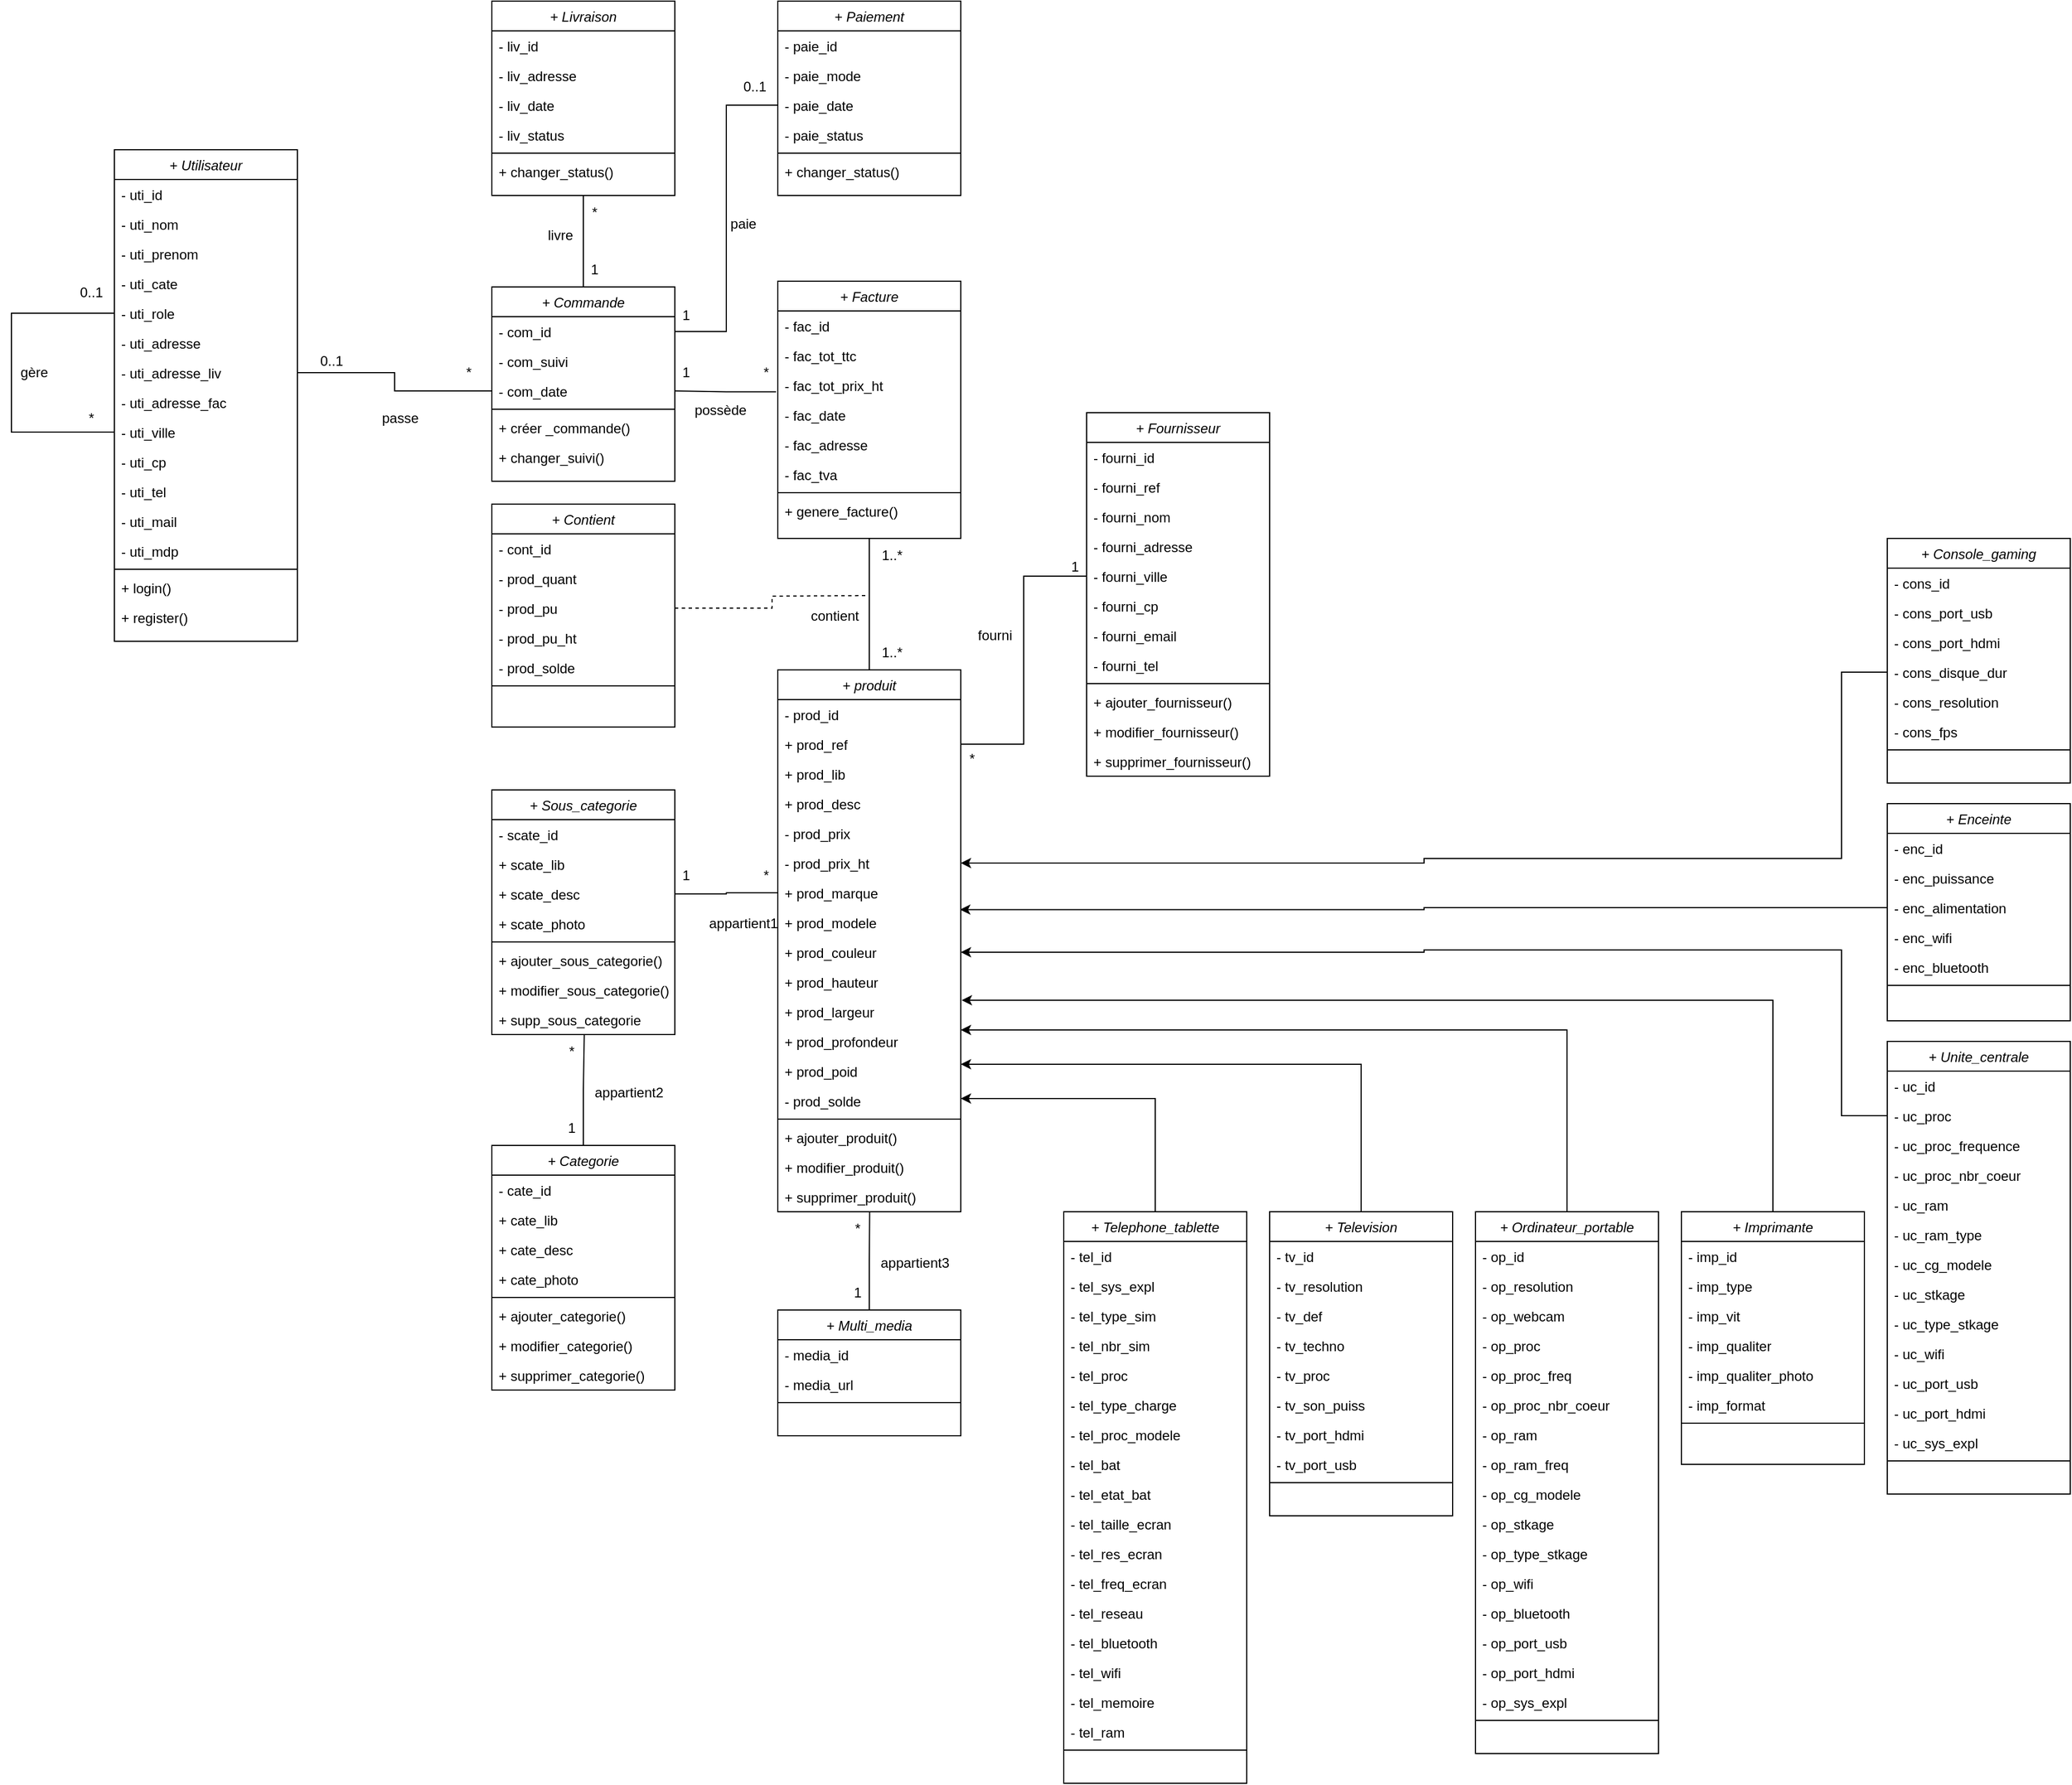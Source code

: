 <mxfile version="24.5.1" type="device">
  <diagram id="C5RBs43oDa-KdzZeNtuy" name="Page-1">
    <mxGraphModel dx="1594" dy="1080" grid="1" gridSize="10" guides="1" tooltips="1" connect="1" arrows="1" fold="1" page="1" pageScale="1" pageWidth="2000" pageHeight="800" math="0" shadow="0">
      <root>
        <mxCell id="WIyWlLk6GJQsqaUBKTNV-0" />
        <mxCell id="WIyWlLk6GJQsqaUBKTNV-1" parent="WIyWlLk6GJQsqaUBKTNV-0" />
        <mxCell id="zkfFHV4jXpPFQw0GAbJ--0" value="+ Utilisateur" style="swimlane;fontStyle=2;align=center;verticalAlign=top;childLayout=stackLayout;horizontal=1;startSize=26;horizontalStack=0;resizeParent=1;resizeLast=0;collapsible=1;marginBottom=0;rounded=0;shadow=0;strokeWidth=1;" parent="WIyWlLk6GJQsqaUBKTNV-1" vertex="1">
          <mxGeometry x="130" y="130" width="160" height="430" as="geometry">
            <mxRectangle x="130" y="130" width="160" height="26" as="alternateBounds" />
          </mxGeometry>
        </mxCell>
        <mxCell id="zkfFHV4jXpPFQw0GAbJ--1" value="- uti_id" style="text;align=left;verticalAlign=top;spacingLeft=4;spacingRight=4;overflow=hidden;rotatable=0;points=[[0,0.5],[1,0.5]];portConstraint=eastwest;" parent="zkfFHV4jXpPFQw0GAbJ--0" vertex="1">
          <mxGeometry y="26" width="160" height="26" as="geometry" />
        </mxCell>
        <mxCell id="zkfFHV4jXpPFQw0GAbJ--2" value="- uti_nom" style="text;align=left;verticalAlign=top;spacingLeft=4;spacingRight=4;overflow=hidden;rotatable=0;points=[[0,0.5],[1,0.5]];portConstraint=eastwest;rounded=0;shadow=0;html=0;" parent="zkfFHV4jXpPFQw0GAbJ--0" vertex="1">
          <mxGeometry y="52" width="160" height="26" as="geometry" />
        </mxCell>
        <mxCell id="zkfFHV4jXpPFQw0GAbJ--3" value="- uti_prenom" style="text;align=left;verticalAlign=top;spacingLeft=4;spacingRight=4;overflow=hidden;rotatable=0;points=[[0,0.5],[1,0.5]];portConstraint=eastwest;rounded=0;shadow=0;html=0;" parent="zkfFHV4jXpPFQw0GAbJ--0" vertex="1">
          <mxGeometry y="78" width="160" height="26" as="geometry" />
        </mxCell>
        <mxCell id="vHaJpaE_rv1m4daf2spT-0" value="- uti_cate" style="text;align=left;verticalAlign=top;spacingLeft=4;spacingRight=4;overflow=hidden;rotatable=0;points=[[0,0.5],[1,0.5]];portConstraint=eastwest;rounded=0;shadow=0;html=0;" vertex="1" parent="zkfFHV4jXpPFQw0GAbJ--0">
          <mxGeometry y="104" width="160" height="26" as="geometry" />
        </mxCell>
        <mxCell id="vHaJpaE_rv1m4daf2spT-11" value="- uti_role" style="text;align=left;verticalAlign=top;spacingLeft=4;spacingRight=4;overflow=hidden;rotatable=0;points=[[0,0.5],[1,0.5]];portConstraint=eastwest;rounded=0;shadow=0;html=0;" vertex="1" parent="zkfFHV4jXpPFQw0GAbJ--0">
          <mxGeometry y="130" width="160" height="26" as="geometry" />
        </mxCell>
        <mxCell id="vHaJpaE_rv1m4daf2spT-12" value="- uti_adresse" style="text;align=left;verticalAlign=top;spacingLeft=4;spacingRight=4;overflow=hidden;rotatable=0;points=[[0,0.5],[1,0.5]];portConstraint=eastwest;rounded=0;shadow=0;html=0;" vertex="1" parent="zkfFHV4jXpPFQw0GAbJ--0">
          <mxGeometry y="156" width="160" height="26" as="geometry" />
        </mxCell>
        <mxCell id="vHaJpaE_rv1m4daf2spT-13" value="- uti_adresse_liv" style="text;align=left;verticalAlign=top;spacingLeft=4;spacingRight=4;overflow=hidden;rotatable=0;points=[[0,0.5],[1,0.5]];portConstraint=eastwest;rounded=0;shadow=0;html=0;" vertex="1" parent="zkfFHV4jXpPFQw0GAbJ--0">
          <mxGeometry y="182" width="160" height="26" as="geometry" />
        </mxCell>
        <mxCell id="vHaJpaE_rv1m4daf2spT-14" value="- uti_adresse_fac" style="text;align=left;verticalAlign=top;spacingLeft=4;spacingRight=4;overflow=hidden;rotatable=0;points=[[0,0.5],[1,0.5]];portConstraint=eastwest;rounded=0;shadow=0;html=0;" vertex="1" parent="zkfFHV4jXpPFQw0GAbJ--0">
          <mxGeometry y="208" width="160" height="26" as="geometry" />
        </mxCell>
        <mxCell id="vHaJpaE_rv1m4daf2spT-24" style="rounded=0;orthogonalLoop=1;jettySize=auto;html=1;entryX=0;entryY=0.5;entryDx=0;entryDy=0;strokeColor=default;edgeStyle=orthogonalEdgeStyle;endArrow=none;endFill=0;" edge="1" parent="zkfFHV4jXpPFQw0GAbJ--0" source="vHaJpaE_rv1m4daf2spT-15" target="vHaJpaE_rv1m4daf2spT-11">
          <mxGeometry relative="1" as="geometry">
            <Array as="points">
              <mxPoint x="-90" y="247" />
              <mxPoint x="-90" y="143" />
            </Array>
          </mxGeometry>
        </mxCell>
        <mxCell id="vHaJpaE_rv1m4daf2spT-15" value="- uti_ville" style="text;align=left;verticalAlign=top;spacingLeft=4;spacingRight=4;overflow=hidden;rotatable=0;points=[[0,0.5],[1,0.5]];portConstraint=eastwest;rounded=0;shadow=0;html=0;" vertex="1" parent="zkfFHV4jXpPFQw0GAbJ--0">
          <mxGeometry y="234" width="160" height="26" as="geometry" />
        </mxCell>
        <mxCell id="vHaJpaE_rv1m4daf2spT-16" value="- uti_cp" style="text;align=left;verticalAlign=top;spacingLeft=4;spacingRight=4;overflow=hidden;rotatable=0;points=[[0,0.5],[1,0.5]];portConstraint=eastwest;rounded=0;shadow=0;html=0;" vertex="1" parent="zkfFHV4jXpPFQw0GAbJ--0">
          <mxGeometry y="260" width="160" height="26" as="geometry" />
        </mxCell>
        <mxCell id="vHaJpaE_rv1m4daf2spT-17" value="- uti_tel" style="text;align=left;verticalAlign=top;spacingLeft=4;spacingRight=4;overflow=hidden;rotatable=0;points=[[0,0.5],[1,0.5]];portConstraint=eastwest;rounded=0;shadow=0;html=0;" vertex="1" parent="zkfFHV4jXpPFQw0GAbJ--0">
          <mxGeometry y="286" width="160" height="26" as="geometry" />
        </mxCell>
        <mxCell id="vHaJpaE_rv1m4daf2spT-18" value="- uti_mail" style="text;align=left;verticalAlign=top;spacingLeft=4;spacingRight=4;overflow=hidden;rotatable=0;points=[[0,0.5],[1,0.5]];portConstraint=eastwest;rounded=0;shadow=0;html=0;" vertex="1" parent="zkfFHV4jXpPFQw0GAbJ--0">
          <mxGeometry y="312" width="160" height="26" as="geometry" />
        </mxCell>
        <mxCell id="vHaJpaE_rv1m4daf2spT-19" value="- uti_mdp" style="text;align=left;verticalAlign=top;spacingLeft=4;spacingRight=4;overflow=hidden;rotatable=0;points=[[0,0.5],[1,0.5]];portConstraint=eastwest;rounded=0;shadow=0;html=0;" vertex="1" parent="zkfFHV4jXpPFQw0GAbJ--0">
          <mxGeometry y="338" width="160" height="26" as="geometry" />
        </mxCell>
        <mxCell id="zkfFHV4jXpPFQw0GAbJ--4" value="" style="line;html=1;strokeWidth=1;align=left;verticalAlign=middle;spacingTop=-1;spacingLeft=3;spacingRight=3;rotatable=0;labelPosition=right;points=[];portConstraint=eastwest;" parent="zkfFHV4jXpPFQw0GAbJ--0" vertex="1">
          <mxGeometry y="364" width="160" height="6" as="geometry" />
        </mxCell>
        <mxCell id="vHaJpaE_rv1m4daf2spT-22" value="+ login()" style="text;align=left;verticalAlign=top;spacingLeft=4;spacingRight=4;overflow=hidden;rotatable=0;points=[[0,0.5],[1,0.5]];portConstraint=eastwest;rounded=0;shadow=0;html=0;" vertex="1" parent="zkfFHV4jXpPFQw0GAbJ--0">
          <mxGeometry y="370" width="160" height="26" as="geometry" />
        </mxCell>
        <mxCell id="vHaJpaE_rv1m4daf2spT-23" value="+ register()" style="text;align=left;verticalAlign=top;spacingLeft=4;spacingRight=4;overflow=hidden;rotatable=0;points=[[0,0.5],[1,0.5]];portConstraint=eastwest;rounded=0;shadow=0;html=0;" vertex="1" parent="zkfFHV4jXpPFQw0GAbJ--0">
          <mxGeometry y="396" width="160" height="26" as="geometry" />
        </mxCell>
        <mxCell id="vHaJpaE_rv1m4daf2spT-25" value="*" style="text;html=1;align=center;verticalAlign=middle;whiteSpace=wrap;rounded=0;" vertex="1" parent="WIyWlLk6GJQsqaUBKTNV-1">
          <mxGeometry x="80" y="350" width="60" height="30" as="geometry" />
        </mxCell>
        <mxCell id="vHaJpaE_rv1m4daf2spT-26" value="0..1" style="text;html=1;align=center;verticalAlign=middle;whiteSpace=wrap;rounded=0;" vertex="1" parent="WIyWlLk6GJQsqaUBKTNV-1">
          <mxGeometry x="80" y="240" width="60" height="30" as="geometry" />
        </mxCell>
        <mxCell id="vHaJpaE_rv1m4daf2spT-27" value="gère" style="text;html=1;align=center;verticalAlign=middle;whiteSpace=wrap;rounded=0;" vertex="1" parent="WIyWlLk6GJQsqaUBKTNV-1">
          <mxGeometry x="30" y="310" width="60" height="30" as="geometry" />
        </mxCell>
        <mxCell id="vHaJpaE_rv1m4daf2spT-29" value="+ Commande" style="swimlane;fontStyle=2;align=center;verticalAlign=top;childLayout=stackLayout;horizontal=1;startSize=26;horizontalStack=0;resizeParent=1;resizeLast=0;collapsible=1;marginBottom=0;rounded=0;shadow=0;strokeWidth=1;" vertex="1" parent="WIyWlLk6GJQsqaUBKTNV-1">
          <mxGeometry x="460" y="250" width="160" height="170" as="geometry">
            <mxRectangle x="130" y="130" width="160" height="26" as="alternateBounds" />
          </mxGeometry>
        </mxCell>
        <mxCell id="vHaJpaE_rv1m4daf2spT-30" value="- com_id" style="text;align=left;verticalAlign=top;spacingLeft=4;spacingRight=4;overflow=hidden;rotatable=0;points=[[0,0.5],[1,0.5]];portConstraint=eastwest;" vertex="1" parent="vHaJpaE_rv1m4daf2spT-29">
          <mxGeometry y="26" width="160" height="26" as="geometry" />
        </mxCell>
        <mxCell id="vHaJpaE_rv1m4daf2spT-31" value="- com_suivi" style="text;align=left;verticalAlign=top;spacingLeft=4;spacingRight=4;overflow=hidden;rotatable=0;points=[[0,0.5],[1,0.5]];portConstraint=eastwest;rounded=0;shadow=0;html=0;" vertex="1" parent="vHaJpaE_rv1m4daf2spT-29">
          <mxGeometry y="52" width="160" height="26" as="geometry" />
        </mxCell>
        <mxCell id="vHaJpaE_rv1m4daf2spT-32" value="- com_date" style="text;align=left;verticalAlign=top;spacingLeft=4;spacingRight=4;overflow=hidden;rotatable=0;points=[[0,0.5],[1,0.5]];portConstraint=eastwest;rounded=0;shadow=0;html=0;" vertex="1" parent="vHaJpaE_rv1m4daf2spT-29">
          <mxGeometry y="78" width="160" height="26" as="geometry" />
        </mxCell>
        <mxCell id="vHaJpaE_rv1m4daf2spT-44" value="" style="line;html=1;strokeWidth=1;align=left;verticalAlign=middle;spacingTop=-1;spacingLeft=3;spacingRight=3;rotatable=0;labelPosition=right;points=[];portConstraint=eastwest;" vertex="1" parent="vHaJpaE_rv1m4daf2spT-29">
          <mxGeometry y="104" width="160" height="6" as="geometry" />
        </mxCell>
        <mxCell id="vHaJpaE_rv1m4daf2spT-45" value="+ créer _commande()" style="text;align=left;verticalAlign=top;spacingLeft=4;spacingRight=4;overflow=hidden;rotatable=0;points=[[0,0.5],[1,0.5]];portConstraint=eastwest;rounded=0;shadow=0;html=0;" vertex="1" parent="vHaJpaE_rv1m4daf2spT-29">
          <mxGeometry y="110" width="160" height="26" as="geometry" />
        </mxCell>
        <mxCell id="vHaJpaE_rv1m4daf2spT-46" value="+ changer_suivi()" style="text;align=left;verticalAlign=top;spacingLeft=4;spacingRight=4;overflow=hidden;rotatable=0;points=[[0,0.5],[1,0.5]];portConstraint=eastwest;rounded=0;shadow=0;html=0;" vertex="1" parent="vHaJpaE_rv1m4daf2spT-29">
          <mxGeometry y="136" width="160" height="26" as="geometry" />
        </mxCell>
        <mxCell id="vHaJpaE_rv1m4daf2spT-285" style="edgeStyle=orthogonalEdgeStyle;rounded=0;orthogonalLoop=1;jettySize=auto;html=1;entryX=0.5;entryY=0;entryDx=0;entryDy=0;strokeColor=default;align=center;verticalAlign=middle;fontFamily=Helvetica;fontSize=11;fontColor=default;labelBackgroundColor=default;endArrow=none;endFill=0;" edge="1" parent="WIyWlLk6GJQsqaUBKTNV-1" source="vHaJpaE_rv1m4daf2spT-47" target="vHaJpaE_rv1m4daf2spT-29">
          <mxGeometry relative="1" as="geometry" />
        </mxCell>
        <mxCell id="vHaJpaE_rv1m4daf2spT-47" value="+ Livraison" style="swimlane;fontStyle=2;align=center;verticalAlign=top;childLayout=stackLayout;horizontal=1;startSize=26;horizontalStack=0;resizeParent=1;resizeLast=0;collapsible=1;marginBottom=0;rounded=0;shadow=0;strokeWidth=1;" vertex="1" parent="WIyWlLk6GJQsqaUBKTNV-1">
          <mxGeometry x="460" width="160" height="170" as="geometry">
            <mxRectangle x="130" y="130" width="160" height="26" as="alternateBounds" />
          </mxGeometry>
        </mxCell>
        <mxCell id="vHaJpaE_rv1m4daf2spT-48" value="- liv_id" style="text;align=left;verticalAlign=top;spacingLeft=4;spacingRight=4;overflow=hidden;rotatable=0;points=[[0,0.5],[1,0.5]];portConstraint=eastwest;" vertex="1" parent="vHaJpaE_rv1m4daf2spT-47">
          <mxGeometry y="26" width="160" height="26" as="geometry" />
        </mxCell>
        <mxCell id="vHaJpaE_rv1m4daf2spT-49" value="- liv_adresse" style="text;align=left;verticalAlign=top;spacingLeft=4;spacingRight=4;overflow=hidden;rotatable=0;points=[[0,0.5],[1,0.5]];portConstraint=eastwest;rounded=0;shadow=0;html=0;" vertex="1" parent="vHaJpaE_rv1m4daf2spT-47">
          <mxGeometry y="52" width="160" height="26" as="geometry" />
        </mxCell>
        <mxCell id="vHaJpaE_rv1m4daf2spT-50" value="- liv_date" style="text;align=left;verticalAlign=top;spacingLeft=4;spacingRight=4;overflow=hidden;rotatable=0;points=[[0,0.5],[1,0.5]];portConstraint=eastwest;rounded=0;shadow=0;html=0;" vertex="1" parent="vHaJpaE_rv1m4daf2spT-47">
          <mxGeometry y="78" width="160" height="26" as="geometry" />
        </mxCell>
        <mxCell id="vHaJpaE_rv1m4daf2spT-54" value="- liv_status" style="text;align=left;verticalAlign=top;spacingLeft=4;spacingRight=4;overflow=hidden;rotatable=0;points=[[0,0.5],[1,0.5]];portConstraint=eastwest;rounded=0;shadow=0;html=0;" vertex="1" parent="vHaJpaE_rv1m4daf2spT-47">
          <mxGeometry y="104" width="160" height="26" as="geometry" />
        </mxCell>
        <mxCell id="vHaJpaE_rv1m4daf2spT-51" value="" style="line;html=1;strokeWidth=1;align=left;verticalAlign=middle;spacingTop=-1;spacingLeft=3;spacingRight=3;rotatable=0;labelPosition=right;points=[];portConstraint=eastwest;" vertex="1" parent="vHaJpaE_rv1m4daf2spT-47">
          <mxGeometry y="130" width="160" height="6" as="geometry" />
        </mxCell>
        <mxCell id="vHaJpaE_rv1m4daf2spT-53" value="+ changer_status()" style="text;align=left;verticalAlign=top;spacingLeft=4;spacingRight=4;overflow=hidden;rotatable=0;points=[[0,0.5],[1,0.5]];portConstraint=eastwest;rounded=0;shadow=0;html=0;" vertex="1" parent="vHaJpaE_rv1m4daf2spT-47">
          <mxGeometry y="136" width="160" height="26" as="geometry" />
        </mxCell>
        <mxCell id="vHaJpaE_rv1m4daf2spT-62" value="+ Paiement" style="swimlane;fontStyle=2;align=center;verticalAlign=top;childLayout=stackLayout;horizontal=1;startSize=26;horizontalStack=0;resizeParent=1;resizeLast=0;collapsible=1;marginBottom=0;rounded=0;shadow=0;strokeWidth=1;" vertex="1" parent="WIyWlLk6GJQsqaUBKTNV-1">
          <mxGeometry x="710" width="160" height="170" as="geometry">
            <mxRectangle x="130" y="130" width="160" height="26" as="alternateBounds" />
          </mxGeometry>
        </mxCell>
        <mxCell id="vHaJpaE_rv1m4daf2spT-63" value="- paie_id" style="text;align=left;verticalAlign=top;spacingLeft=4;spacingRight=4;overflow=hidden;rotatable=0;points=[[0,0.5],[1,0.5]];portConstraint=eastwest;" vertex="1" parent="vHaJpaE_rv1m4daf2spT-62">
          <mxGeometry y="26" width="160" height="26" as="geometry" />
        </mxCell>
        <mxCell id="vHaJpaE_rv1m4daf2spT-64" value="- paie_mode" style="text;align=left;verticalAlign=top;spacingLeft=4;spacingRight=4;overflow=hidden;rotatable=0;points=[[0,0.5],[1,0.5]];portConstraint=eastwest;rounded=0;shadow=0;html=0;" vertex="1" parent="vHaJpaE_rv1m4daf2spT-62">
          <mxGeometry y="52" width="160" height="26" as="geometry" />
        </mxCell>
        <mxCell id="vHaJpaE_rv1m4daf2spT-69" value="- paie_date" style="text;align=left;verticalAlign=top;spacingLeft=4;spacingRight=4;overflow=hidden;rotatable=0;points=[[0,0.5],[1,0.5]];portConstraint=eastwest;rounded=0;shadow=0;html=0;" vertex="1" parent="vHaJpaE_rv1m4daf2spT-62">
          <mxGeometry y="78" width="160" height="26" as="geometry" />
        </mxCell>
        <mxCell id="vHaJpaE_rv1m4daf2spT-65" value="- paie_status" style="text;align=left;verticalAlign=top;spacingLeft=4;spacingRight=4;overflow=hidden;rotatable=0;points=[[0,0.5],[1,0.5]];portConstraint=eastwest;rounded=0;shadow=0;html=0;" vertex="1" parent="vHaJpaE_rv1m4daf2spT-62">
          <mxGeometry y="104" width="160" height="26" as="geometry" />
        </mxCell>
        <mxCell id="vHaJpaE_rv1m4daf2spT-66" value="" style="line;html=1;strokeWidth=1;align=left;verticalAlign=middle;spacingTop=-1;spacingLeft=3;spacingRight=3;rotatable=0;labelPosition=right;points=[];portConstraint=eastwest;" vertex="1" parent="vHaJpaE_rv1m4daf2spT-62">
          <mxGeometry y="130" width="160" height="6" as="geometry" />
        </mxCell>
        <mxCell id="vHaJpaE_rv1m4daf2spT-68" value="+ changer_status()" style="text;align=left;verticalAlign=top;spacingLeft=4;spacingRight=4;overflow=hidden;rotatable=0;points=[[0,0.5],[1,0.5]];portConstraint=eastwest;rounded=0;shadow=0;html=0;" vertex="1" parent="vHaJpaE_rv1m4daf2spT-62">
          <mxGeometry y="136" width="160" height="26" as="geometry" />
        </mxCell>
        <mxCell id="vHaJpaE_rv1m4daf2spT-288" style="edgeStyle=orthogonalEdgeStyle;rounded=0;orthogonalLoop=1;jettySize=auto;html=1;entryX=0.5;entryY=0;entryDx=0;entryDy=0;strokeColor=default;align=center;verticalAlign=middle;fontFamily=Helvetica;fontSize=11;fontColor=default;labelBackgroundColor=default;endArrow=none;endFill=0;" edge="1" parent="WIyWlLk6GJQsqaUBKTNV-1" source="vHaJpaE_rv1m4daf2spT-70" target="vHaJpaE_rv1m4daf2spT-89">
          <mxGeometry relative="1" as="geometry" />
        </mxCell>
        <mxCell id="vHaJpaE_rv1m4daf2spT-70" value="+ Facture" style="swimlane;fontStyle=2;align=center;verticalAlign=top;childLayout=stackLayout;horizontal=1;startSize=26;horizontalStack=0;resizeParent=1;resizeLast=0;collapsible=1;marginBottom=0;rounded=0;shadow=0;strokeWidth=1;" vertex="1" parent="WIyWlLk6GJQsqaUBKTNV-1">
          <mxGeometry x="710" y="245" width="160" height="225" as="geometry">
            <mxRectangle x="130" y="130" width="160" height="26" as="alternateBounds" />
          </mxGeometry>
        </mxCell>
        <mxCell id="vHaJpaE_rv1m4daf2spT-71" value="- fac_id" style="text;align=left;verticalAlign=top;spacingLeft=4;spacingRight=4;overflow=hidden;rotatable=0;points=[[0,0.5],[1,0.5]];portConstraint=eastwest;" vertex="1" parent="vHaJpaE_rv1m4daf2spT-70">
          <mxGeometry y="26" width="160" height="26" as="geometry" />
        </mxCell>
        <mxCell id="vHaJpaE_rv1m4daf2spT-72" value="- fac_tot_ttc" style="text;align=left;verticalAlign=top;spacingLeft=4;spacingRight=4;overflow=hidden;rotatable=0;points=[[0,0.5],[1,0.5]];portConstraint=eastwest;rounded=0;shadow=0;html=0;" vertex="1" parent="vHaJpaE_rv1m4daf2spT-70">
          <mxGeometry y="52" width="160" height="26" as="geometry" />
        </mxCell>
        <mxCell id="vHaJpaE_rv1m4daf2spT-73" value="- fac_tot_prix_ht" style="text;align=left;verticalAlign=top;spacingLeft=4;spacingRight=4;overflow=hidden;rotatable=0;points=[[0,0.5],[1,0.5]];portConstraint=eastwest;rounded=0;shadow=0;html=0;" vertex="1" parent="vHaJpaE_rv1m4daf2spT-70">
          <mxGeometry y="78" width="160" height="26" as="geometry" />
        </mxCell>
        <mxCell id="vHaJpaE_rv1m4daf2spT-75" value="- fac_date" style="text;align=left;verticalAlign=top;spacingLeft=4;spacingRight=4;overflow=hidden;rotatable=0;points=[[0,0.5],[1,0.5]];portConstraint=eastwest;rounded=0;shadow=0;html=0;" vertex="1" parent="vHaJpaE_rv1m4daf2spT-70">
          <mxGeometry y="104" width="160" height="26" as="geometry" />
        </mxCell>
        <mxCell id="vHaJpaE_rv1m4daf2spT-76" value="- fac_adresse" style="text;align=left;verticalAlign=top;spacingLeft=4;spacingRight=4;overflow=hidden;rotatable=0;points=[[0,0.5],[1,0.5]];portConstraint=eastwest;rounded=0;shadow=0;html=0;" vertex="1" parent="vHaJpaE_rv1m4daf2spT-70">
          <mxGeometry y="130" width="160" height="26" as="geometry" />
        </mxCell>
        <mxCell id="vHaJpaE_rv1m4daf2spT-77" value="- fac_tva" style="text;align=left;verticalAlign=top;spacingLeft=4;spacingRight=4;overflow=hidden;rotatable=0;points=[[0,0.5],[1,0.5]];portConstraint=eastwest;rounded=0;shadow=0;html=0;" vertex="1" parent="vHaJpaE_rv1m4daf2spT-70">
          <mxGeometry y="156" width="160" height="26" as="geometry" />
        </mxCell>
        <mxCell id="vHaJpaE_rv1m4daf2spT-74" value="" style="line;html=1;strokeWidth=1;align=left;verticalAlign=middle;spacingTop=-1;spacingLeft=3;spacingRight=3;rotatable=0;labelPosition=right;points=[];portConstraint=eastwest;" vertex="1" parent="vHaJpaE_rv1m4daf2spT-70">
          <mxGeometry y="182" width="160" height="6" as="geometry" />
        </mxCell>
        <mxCell id="vHaJpaE_rv1m4daf2spT-78" value="+ genere_facture()" style="text;align=left;verticalAlign=top;spacingLeft=4;spacingRight=4;overflow=hidden;rotatable=0;points=[[0,0.5],[1,0.5]];portConstraint=eastwest;rounded=0;shadow=0;html=0;" vertex="1" parent="vHaJpaE_rv1m4daf2spT-70">
          <mxGeometry y="188" width="160" height="26" as="geometry" />
        </mxCell>
        <mxCell id="vHaJpaE_rv1m4daf2spT-80" value="+ Contient" style="swimlane;fontStyle=2;align=center;verticalAlign=top;childLayout=stackLayout;horizontal=1;startSize=26;horizontalStack=0;resizeParent=1;resizeLast=0;collapsible=1;marginBottom=0;rounded=0;shadow=0;strokeWidth=1;" vertex="1" parent="WIyWlLk6GJQsqaUBKTNV-1">
          <mxGeometry x="460" y="440" width="160" height="195" as="geometry">
            <mxRectangle x="130" y="130" width="160" height="26" as="alternateBounds" />
          </mxGeometry>
        </mxCell>
        <mxCell id="vHaJpaE_rv1m4daf2spT-81" value="- cont_id" style="text;align=left;verticalAlign=top;spacingLeft=4;spacingRight=4;overflow=hidden;rotatable=0;points=[[0,0.5],[1,0.5]];portConstraint=eastwest;" vertex="1" parent="vHaJpaE_rv1m4daf2spT-80">
          <mxGeometry y="26" width="160" height="26" as="geometry" />
        </mxCell>
        <mxCell id="vHaJpaE_rv1m4daf2spT-82" value="- prod_quant" style="text;align=left;verticalAlign=top;spacingLeft=4;spacingRight=4;overflow=hidden;rotatable=0;points=[[0,0.5],[1,0.5]];portConstraint=eastwest;rounded=0;shadow=0;html=0;" vertex="1" parent="vHaJpaE_rv1m4daf2spT-80">
          <mxGeometry y="52" width="160" height="26" as="geometry" />
        </mxCell>
        <mxCell id="vHaJpaE_rv1m4daf2spT-289" style="edgeStyle=orthogonalEdgeStyle;rounded=0;orthogonalLoop=1;jettySize=auto;html=1;strokeColor=default;align=center;verticalAlign=middle;fontFamily=Helvetica;fontSize=11;fontColor=default;labelBackgroundColor=default;endArrow=none;endFill=0;dashed=1;" edge="1" parent="vHaJpaE_rv1m4daf2spT-80" source="vHaJpaE_rv1m4daf2spT-83">
          <mxGeometry relative="1" as="geometry">
            <mxPoint x="330" y="80" as="targetPoint" />
          </mxGeometry>
        </mxCell>
        <mxCell id="vHaJpaE_rv1m4daf2spT-83" value="- prod_pu" style="text;align=left;verticalAlign=top;spacingLeft=4;spacingRight=4;overflow=hidden;rotatable=0;points=[[0,0.5],[1,0.5]];portConstraint=eastwest;rounded=0;shadow=0;html=0;" vertex="1" parent="vHaJpaE_rv1m4daf2spT-80">
          <mxGeometry y="78" width="160" height="26" as="geometry" />
        </mxCell>
        <mxCell id="vHaJpaE_rv1m4daf2spT-84" value="- prod_pu_ht" style="text;align=left;verticalAlign=top;spacingLeft=4;spacingRight=4;overflow=hidden;rotatable=0;points=[[0,0.5],[1,0.5]];portConstraint=eastwest;rounded=0;shadow=0;html=0;" vertex="1" parent="vHaJpaE_rv1m4daf2spT-80">
          <mxGeometry y="104" width="160" height="26" as="geometry" />
        </mxCell>
        <mxCell id="vHaJpaE_rv1m4daf2spT-85" value="- prod_solde" style="text;align=left;verticalAlign=top;spacingLeft=4;spacingRight=4;overflow=hidden;rotatable=0;points=[[0,0.5],[1,0.5]];portConstraint=eastwest;rounded=0;shadow=0;html=0;" vertex="1" parent="vHaJpaE_rv1m4daf2spT-80">
          <mxGeometry y="130" width="160" height="26" as="geometry" />
        </mxCell>
        <mxCell id="vHaJpaE_rv1m4daf2spT-87" value="" style="line;html=1;strokeWidth=1;align=left;verticalAlign=middle;spacingTop=-1;spacingLeft=3;spacingRight=3;rotatable=0;labelPosition=right;points=[];portConstraint=eastwest;" vertex="1" parent="vHaJpaE_rv1m4daf2spT-80">
          <mxGeometry y="156" width="160" height="6" as="geometry" />
        </mxCell>
        <mxCell id="vHaJpaE_rv1m4daf2spT-89" value="+ produit" style="swimlane;fontStyle=2;align=center;verticalAlign=top;childLayout=stackLayout;horizontal=1;startSize=26;horizontalStack=0;resizeParent=1;resizeLast=0;collapsible=1;marginBottom=0;rounded=0;shadow=0;strokeWidth=1;" vertex="1" parent="WIyWlLk6GJQsqaUBKTNV-1">
          <mxGeometry x="710" y="585" width="160" height="474" as="geometry">
            <mxRectangle x="130" y="130" width="160" height="26" as="alternateBounds" />
          </mxGeometry>
        </mxCell>
        <mxCell id="vHaJpaE_rv1m4daf2spT-90" value="- prod_id" style="text;align=left;verticalAlign=top;spacingLeft=4;spacingRight=4;overflow=hidden;rotatable=0;points=[[0,0.5],[1,0.5]];portConstraint=eastwest;" vertex="1" parent="vHaJpaE_rv1m4daf2spT-89">
          <mxGeometry y="26" width="160" height="26" as="geometry" />
        </mxCell>
        <mxCell id="vHaJpaE_rv1m4daf2spT-91" value="+ prod_ref" style="text;align=left;verticalAlign=top;spacingLeft=4;spacingRight=4;overflow=hidden;rotatable=0;points=[[0,0.5],[1,0.5]];portConstraint=eastwest;rounded=0;shadow=0;html=0;" vertex="1" parent="vHaJpaE_rv1m4daf2spT-89">
          <mxGeometry y="52" width="160" height="26" as="geometry" />
        </mxCell>
        <mxCell id="vHaJpaE_rv1m4daf2spT-92" value="+ prod_lib" style="text;align=left;verticalAlign=top;spacingLeft=4;spacingRight=4;overflow=hidden;rotatable=0;points=[[0,0.5],[1,0.5]];portConstraint=eastwest;rounded=0;shadow=0;html=0;" vertex="1" parent="vHaJpaE_rv1m4daf2spT-89">
          <mxGeometry y="78" width="160" height="26" as="geometry" />
        </mxCell>
        <mxCell id="vHaJpaE_rv1m4daf2spT-93" value="+ prod_desc" style="text;align=left;verticalAlign=top;spacingLeft=4;spacingRight=4;overflow=hidden;rotatable=0;points=[[0,0.5],[1,0.5]];portConstraint=eastwest;rounded=0;shadow=0;html=0;" vertex="1" parent="vHaJpaE_rv1m4daf2spT-89">
          <mxGeometry y="104" width="160" height="26" as="geometry" />
        </mxCell>
        <mxCell id="vHaJpaE_rv1m4daf2spT-94" value="- prod_prix" style="text;align=left;verticalAlign=top;spacingLeft=4;spacingRight=4;overflow=hidden;rotatable=0;points=[[0,0.5],[1,0.5]];portConstraint=eastwest;rounded=0;shadow=0;html=0;" vertex="1" parent="vHaJpaE_rv1m4daf2spT-89">
          <mxGeometry y="130" width="160" height="26" as="geometry" />
        </mxCell>
        <mxCell id="vHaJpaE_rv1m4daf2spT-96" value="- prod_prix_ht" style="text;align=left;verticalAlign=top;spacingLeft=4;spacingRight=4;overflow=hidden;rotatable=0;points=[[0,0.5],[1,0.5]];portConstraint=eastwest;rounded=0;shadow=0;html=0;" vertex="1" parent="vHaJpaE_rv1m4daf2spT-89">
          <mxGeometry y="156" width="160" height="26" as="geometry" />
        </mxCell>
        <mxCell id="vHaJpaE_rv1m4daf2spT-97" value="+ prod_marque" style="text;align=left;verticalAlign=top;spacingLeft=4;spacingRight=4;overflow=hidden;rotatable=0;points=[[0,0.5],[1,0.5]];portConstraint=eastwest;rounded=0;shadow=0;html=0;" vertex="1" parent="vHaJpaE_rv1m4daf2spT-89">
          <mxGeometry y="182" width="160" height="26" as="geometry" />
        </mxCell>
        <mxCell id="vHaJpaE_rv1m4daf2spT-98" value="+ prod_modele" style="text;align=left;verticalAlign=top;spacingLeft=4;spacingRight=4;overflow=hidden;rotatable=0;points=[[0,0.5],[1,0.5]];portConstraint=eastwest;rounded=0;shadow=0;html=0;" vertex="1" parent="vHaJpaE_rv1m4daf2spT-89">
          <mxGeometry y="208" width="160" height="26" as="geometry" />
        </mxCell>
        <mxCell id="vHaJpaE_rv1m4daf2spT-99" value="+ prod_couleur" style="text;align=left;verticalAlign=top;spacingLeft=4;spacingRight=4;overflow=hidden;rotatable=0;points=[[0,0.5],[1,0.5]];portConstraint=eastwest;rounded=0;shadow=0;html=0;" vertex="1" parent="vHaJpaE_rv1m4daf2spT-89">
          <mxGeometry y="234" width="160" height="26" as="geometry" />
        </mxCell>
        <mxCell id="vHaJpaE_rv1m4daf2spT-100" value="+ prod_hauteur" style="text;align=left;verticalAlign=top;spacingLeft=4;spacingRight=4;overflow=hidden;rotatable=0;points=[[0,0.5],[1,0.5]];portConstraint=eastwest;rounded=0;shadow=0;html=0;" vertex="1" parent="vHaJpaE_rv1m4daf2spT-89">
          <mxGeometry y="260" width="160" height="26" as="geometry" />
        </mxCell>
        <mxCell id="vHaJpaE_rv1m4daf2spT-101" value="+ prod_largeur" style="text;align=left;verticalAlign=top;spacingLeft=4;spacingRight=4;overflow=hidden;rotatable=0;points=[[0,0.5],[1,0.5]];portConstraint=eastwest;rounded=0;shadow=0;html=0;" vertex="1" parent="vHaJpaE_rv1m4daf2spT-89">
          <mxGeometry y="286" width="160" height="26" as="geometry" />
        </mxCell>
        <mxCell id="vHaJpaE_rv1m4daf2spT-102" value="+ prod_profondeur" style="text;align=left;verticalAlign=top;spacingLeft=4;spacingRight=4;overflow=hidden;rotatable=0;points=[[0,0.5],[1,0.5]];portConstraint=eastwest;rounded=0;shadow=0;html=0;" vertex="1" parent="vHaJpaE_rv1m4daf2spT-89">
          <mxGeometry y="312" width="160" height="26" as="geometry" />
        </mxCell>
        <mxCell id="vHaJpaE_rv1m4daf2spT-103" value="+ prod_poid" style="text;align=left;verticalAlign=top;spacingLeft=4;spacingRight=4;overflow=hidden;rotatable=0;points=[[0,0.5],[1,0.5]];portConstraint=eastwest;rounded=0;shadow=0;html=0;" vertex="1" parent="vHaJpaE_rv1m4daf2spT-89">
          <mxGeometry y="338" width="160" height="26" as="geometry" />
        </mxCell>
        <mxCell id="vHaJpaE_rv1m4daf2spT-104" value="- prod_solde" style="text;align=left;verticalAlign=top;spacingLeft=4;spacingRight=4;overflow=hidden;rotatable=0;points=[[0,0.5],[1,0.5]];portConstraint=eastwest;rounded=0;shadow=0;html=0;" vertex="1" parent="vHaJpaE_rv1m4daf2spT-89">
          <mxGeometry y="364" width="160" height="26" as="geometry" />
        </mxCell>
        <mxCell id="vHaJpaE_rv1m4daf2spT-95" value="" style="line;html=1;strokeWidth=1;align=left;verticalAlign=middle;spacingTop=-1;spacingLeft=3;spacingRight=3;rotatable=0;labelPosition=right;points=[];portConstraint=eastwest;" vertex="1" parent="vHaJpaE_rv1m4daf2spT-89">
          <mxGeometry y="390" width="160" height="6" as="geometry" />
        </mxCell>
        <mxCell id="vHaJpaE_rv1m4daf2spT-105" value="+ ajouter_produit()" style="text;align=left;verticalAlign=top;spacingLeft=4;spacingRight=4;overflow=hidden;rotatable=0;points=[[0,0.5],[1,0.5]];portConstraint=eastwest;rounded=0;shadow=0;html=0;" vertex="1" parent="vHaJpaE_rv1m4daf2spT-89">
          <mxGeometry y="396" width="160" height="26" as="geometry" />
        </mxCell>
        <mxCell id="vHaJpaE_rv1m4daf2spT-106" value="+ modifier_produit()" style="text;align=left;verticalAlign=top;spacingLeft=4;spacingRight=4;overflow=hidden;rotatable=0;points=[[0,0.5],[1,0.5]];portConstraint=eastwest;rounded=0;shadow=0;html=0;" vertex="1" parent="vHaJpaE_rv1m4daf2spT-89">
          <mxGeometry y="422" width="160" height="26" as="geometry" />
        </mxCell>
        <mxCell id="vHaJpaE_rv1m4daf2spT-107" value="+ supprimer_produit()" style="text;align=left;verticalAlign=top;spacingLeft=4;spacingRight=4;overflow=hidden;rotatable=0;points=[[0,0.5],[1,0.5]];portConstraint=eastwest;rounded=0;shadow=0;html=0;" vertex="1" parent="vHaJpaE_rv1m4daf2spT-89">
          <mxGeometry y="448" width="160" height="26" as="geometry" />
        </mxCell>
        <mxCell id="vHaJpaE_rv1m4daf2spT-108" value="+ Sous_categorie" style="swimlane;fontStyle=2;align=center;verticalAlign=top;childLayout=stackLayout;horizontal=1;startSize=26;horizontalStack=0;resizeParent=1;resizeLast=0;collapsible=1;marginBottom=0;rounded=0;shadow=0;strokeWidth=1;" vertex="1" parent="WIyWlLk6GJQsqaUBKTNV-1">
          <mxGeometry x="460" y="690" width="160" height="214" as="geometry">
            <mxRectangle x="130" y="130" width="160" height="26" as="alternateBounds" />
          </mxGeometry>
        </mxCell>
        <mxCell id="vHaJpaE_rv1m4daf2spT-109" value="- scate_id" style="text;align=left;verticalAlign=top;spacingLeft=4;spacingRight=4;overflow=hidden;rotatable=0;points=[[0,0.5],[1,0.5]];portConstraint=eastwest;" vertex="1" parent="vHaJpaE_rv1m4daf2spT-108">
          <mxGeometry y="26" width="160" height="26" as="geometry" />
        </mxCell>
        <mxCell id="vHaJpaE_rv1m4daf2spT-110" value="+ scate_lib" style="text;align=left;verticalAlign=top;spacingLeft=4;spacingRight=4;overflow=hidden;rotatable=0;points=[[0,0.5],[1,0.5]];portConstraint=eastwest;rounded=0;shadow=0;html=0;" vertex="1" parent="vHaJpaE_rv1m4daf2spT-108">
          <mxGeometry y="52" width="160" height="26" as="geometry" />
        </mxCell>
        <mxCell id="vHaJpaE_rv1m4daf2spT-115" value="+ scate_desc" style="text;align=left;verticalAlign=top;spacingLeft=4;spacingRight=4;overflow=hidden;rotatable=0;points=[[0,0.5],[1,0.5]];portConstraint=eastwest;rounded=0;shadow=0;html=0;" vertex="1" parent="vHaJpaE_rv1m4daf2spT-108">
          <mxGeometry y="78" width="160" height="26" as="geometry" />
        </mxCell>
        <mxCell id="vHaJpaE_rv1m4daf2spT-111" value="+ scate_photo" style="text;align=left;verticalAlign=top;spacingLeft=4;spacingRight=4;overflow=hidden;rotatable=0;points=[[0,0.5],[1,0.5]];portConstraint=eastwest;rounded=0;shadow=0;html=0;" vertex="1" parent="vHaJpaE_rv1m4daf2spT-108">
          <mxGeometry y="104" width="160" height="26" as="geometry" />
        </mxCell>
        <mxCell id="vHaJpaE_rv1m4daf2spT-112" value="" style="line;html=1;strokeWidth=1;align=left;verticalAlign=middle;spacingTop=-1;spacingLeft=3;spacingRight=3;rotatable=0;labelPosition=right;points=[];portConstraint=eastwest;" vertex="1" parent="vHaJpaE_rv1m4daf2spT-108">
          <mxGeometry y="130" width="160" height="6" as="geometry" />
        </mxCell>
        <mxCell id="vHaJpaE_rv1m4daf2spT-113" value="+ ajouter_sous_categorie()" style="text;align=left;verticalAlign=top;spacingLeft=4;spacingRight=4;overflow=hidden;rotatable=0;points=[[0,0.5],[1,0.5]];portConstraint=eastwest;rounded=0;shadow=0;html=0;" vertex="1" parent="vHaJpaE_rv1m4daf2spT-108">
          <mxGeometry y="136" width="160" height="26" as="geometry" />
        </mxCell>
        <mxCell id="vHaJpaE_rv1m4daf2spT-114" value="+ modifier_sous_categorie()" style="text;align=left;verticalAlign=top;spacingLeft=4;spacingRight=4;overflow=hidden;rotatable=0;points=[[0,0.5],[1,0.5]];portConstraint=eastwest;rounded=0;shadow=0;html=0;" vertex="1" parent="vHaJpaE_rv1m4daf2spT-108">
          <mxGeometry y="162" width="160" height="26" as="geometry" />
        </mxCell>
        <mxCell id="vHaJpaE_rv1m4daf2spT-116" value="+ supp_sous_categorie" style="text;align=left;verticalAlign=top;spacingLeft=4;spacingRight=4;overflow=hidden;rotatable=0;points=[[0,0.5],[1,0.5]];portConstraint=eastwest;rounded=0;shadow=0;html=0;" vertex="1" parent="vHaJpaE_rv1m4daf2spT-108">
          <mxGeometry y="188" width="160" height="26" as="geometry" />
        </mxCell>
        <mxCell id="vHaJpaE_rv1m4daf2spT-117" value="+ Categorie" style="swimlane;fontStyle=2;align=center;verticalAlign=top;childLayout=stackLayout;horizontal=1;startSize=26;horizontalStack=0;resizeParent=1;resizeLast=0;collapsible=1;marginBottom=0;rounded=0;shadow=0;strokeWidth=1;" vertex="1" parent="WIyWlLk6GJQsqaUBKTNV-1">
          <mxGeometry x="460" y="1001" width="160" height="214" as="geometry">
            <mxRectangle x="130" y="130" width="160" height="26" as="alternateBounds" />
          </mxGeometry>
        </mxCell>
        <mxCell id="vHaJpaE_rv1m4daf2spT-118" value="- cate_id" style="text;align=left;verticalAlign=top;spacingLeft=4;spacingRight=4;overflow=hidden;rotatable=0;points=[[0,0.5],[1,0.5]];portConstraint=eastwest;" vertex="1" parent="vHaJpaE_rv1m4daf2spT-117">
          <mxGeometry y="26" width="160" height="26" as="geometry" />
        </mxCell>
        <mxCell id="vHaJpaE_rv1m4daf2spT-119" value="+ cate_lib" style="text;align=left;verticalAlign=top;spacingLeft=4;spacingRight=4;overflow=hidden;rotatable=0;points=[[0,0.5],[1,0.5]];portConstraint=eastwest;rounded=0;shadow=0;html=0;" vertex="1" parent="vHaJpaE_rv1m4daf2spT-117">
          <mxGeometry y="52" width="160" height="26" as="geometry" />
        </mxCell>
        <mxCell id="vHaJpaE_rv1m4daf2spT-120" value="+ cate_desc" style="text;align=left;verticalAlign=top;spacingLeft=4;spacingRight=4;overflow=hidden;rotatable=0;points=[[0,0.5],[1,0.5]];portConstraint=eastwest;rounded=0;shadow=0;html=0;" vertex="1" parent="vHaJpaE_rv1m4daf2spT-117">
          <mxGeometry y="78" width="160" height="26" as="geometry" />
        </mxCell>
        <mxCell id="vHaJpaE_rv1m4daf2spT-121" value="+ cate_photo" style="text;align=left;verticalAlign=top;spacingLeft=4;spacingRight=4;overflow=hidden;rotatable=0;points=[[0,0.5],[1,0.5]];portConstraint=eastwest;rounded=0;shadow=0;html=0;" vertex="1" parent="vHaJpaE_rv1m4daf2spT-117">
          <mxGeometry y="104" width="160" height="26" as="geometry" />
        </mxCell>
        <mxCell id="vHaJpaE_rv1m4daf2spT-122" value="" style="line;html=1;strokeWidth=1;align=left;verticalAlign=middle;spacingTop=-1;spacingLeft=3;spacingRight=3;rotatable=0;labelPosition=right;points=[];portConstraint=eastwest;" vertex="1" parent="vHaJpaE_rv1m4daf2spT-117">
          <mxGeometry y="130" width="160" height="6" as="geometry" />
        </mxCell>
        <mxCell id="vHaJpaE_rv1m4daf2spT-123" value="+ ajouter_categorie()" style="text;align=left;verticalAlign=top;spacingLeft=4;spacingRight=4;overflow=hidden;rotatable=0;points=[[0,0.5],[1,0.5]];portConstraint=eastwest;rounded=0;shadow=0;html=0;" vertex="1" parent="vHaJpaE_rv1m4daf2spT-117">
          <mxGeometry y="136" width="160" height="26" as="geometry" />
        </mxCell>
        <mxCell id="vHaJpaE_rv1m4daf2spT-124" value="+ modifier_categorie()" style="text;align=left;verticalAlign=top;spacingLeft=4;spacingRight=4;overflow=hidden;rotatable=0;points=[[0,0.5],[1,0.5]];portConstraint=eastwest;rounded=0;shadow=0;html=0;" vertex="1" parent="vHaJpaE_rv1m4daf2spT-117">
          <mxGeometry y="162" width="160" height="26" as="geometry" />
        </mxCell>
        <mxCell id="vHaJpaE_rv1m4daf2spT-125" value="+ supprimer_categorie()" style="text;align=left;verticalAlign=top;spacingLeft=4;spacingRight=4;overflow=hidden;rotatable=0;points=[[0,0.5],[1,0.5]];portConstraint=eastwest;rounded=0;shadow=0;html=0;" vertex="1" parent="vHaJpaE_rv1m4daf2spT-117">
          <mxGeometry y="188" width="160" height="26" as="geometry" />
        </mxCell>
        <mxCell id="vHaJpaE_rv1m4daf2spT-126" value="+ Multi_media" style="swimlane;fontStyle=2;align=center;verticalAlign=top;childLayout=stackLayout;horizontal=1;startSize=26;horizontalStack=0;resizeParent=1;resizeLast=0;collapsible=1;marginBottom=0;rounded=0;shadow=0;strokeWidth=1;" vertex="1" parent="WIyWlLk6GJQsqaUBKTNV-1">
          <mxGeometry x="710" y="1145" width="160" height="110" as="geometry">
            <mxRectangle x="130" y="130" width="160" height="26" as="alternateBounds" />
          </mxGeometry>
        </mxCell>
        <mxCell id="vHaJpaE_rv1m4daf2spT-127" value="- media_id" style="text;align=left;verticalAlign=top;spacingLeft=4;spacingRight=4;overflow=hidden;rotatable=0;points=[[0,0.5],[1,0.5]];portConstraint=eastwest;" vertex="1" parent="vHaJpaE_rv1m4daf2spT-126">
          <mxGeometry y="26" width="160" height="26" as="geometry" />
        </mxCell>
        <mxCell id="vHaJpaE_rv1m4daf2spT-128" value="- media_url" style="text;align=left;verticalAlign=top;spacingLeft=4;spacingRight=4;overflow=hidden;rotatable=0;points=[[0,0.5],[1,0.5]];portConstraint=eastwest;rounded=0;shadow=0;html=0;" vertex="1" parent="vHaJpaE_rv1m4daf2spT-126">
          <mxGeometry y="52" width="160" height="26" as="geometry" />
        </mxCell>
        <mxCell id="vHaJpaE_rv1m4daf2spT-131" value="" style="line;html=1;strokeWidth=1;align=left;verticalAlign=middle;spacingTop=-1;spacingLeft=3;spacingRight=3;rotatable=0;labelPosition=right;points=[];portConstraint=eastwest;" vertex="1" parent="vHaJpaE_rv1m4daf2spT-126">
          <mxGeometry y="78" width="160" height="6" as="geometry" />
        </mxCell>
        <mxCell id="vHaJpaE_rv1m4daf2spT-135" value="+ Fournisseur" style="swimlane;fontStyle=2;align=center;verticalAlign=top;childLayout=stackLayout;horizontal=1;startSize=26;horizontalStack=0;resizeParent=1;resizeLast=0;collapsible=1;marginBottom=0;rounded=0;shadow=0;strokeWidth=1;" vertex="1" parent="WIyWlLk6GJQsqaUBKTNV-1">
          <mxGeometry x="980" y="360" width="160" height="318" as="geometry">
            <mxRectangle x="130" y="130" width="160" height="26" as="alternateBounds" />
          </mxGeometry>
        </mxCell>
        <mxCell id="vHaJpaE_rv1m4daf2spT-136" value="- fourni_id" style="text;align=left;verticalAlign=top;spacingLeft=4;spacingRight=4;overflow=hidden;rotatable=0;points=[[0,0.5],[1,0.5]];portConstraint=eastwest;" vertex="1" parent="vHaJpaE_rv1m4daf2spT-135">
          <mxGeometry y="26" width="160" height="26" as="geometry" />
        </mxCell>
        <mxCell id="vHaJpaE_rv1m4daf2spT-137" value="- fourni_ref" style="text;align=left;verticalAlign=top;spacingLeft=4;spacingRight=4;overflow=hidden;rotatable=0;points=[[0,0.5],[1,0.5]];portConstraint=eastwest;rounded=0;shadow=0;html=0;" vertex="1" parent="vHaJpaE_rv1m4daf2spT-135">
          <mxGeometry y="52" width="160" height="26" as="geometry" />
        </mxCell>
        <mxCell id="vHaJpaE_rv1m4daf2spT-138" value="- fourni_nom" style="text;align=left;verticalAlign=top;spacingLeft=4;spacingRight=4;overflow=hidden;rotatable=0;points=[[0,0.5],[1,0.5]];portConstraint=eastwest;rounded=0;shadow=0;html=0;" vertex="1" parent="vHaJpaE_rv1m4daf2spT-135">
          <mxGeometry y="78" width="160" height="26" as="geometry" />
        </mxCell>
        <mxCell id="vHaJpaE_rv1m4daf2spT-139" value="- fourni_adresse" style="text;align=left;verticalAlign=top;spacingLeft=4;spacingRight=4;overflow=hidden;rotatable=0;points=[[0,0.5],[1,0.5]];portConstraint=eastwest;rounded=0;shadow=0;html=0;" vertex="1" parent="vHaJpaE_rv1m4daf2spT-135">
          <mxGeometry y="104" width="160" height="26" as="geometry" />
        </mxCell>
        <mxCell id="vHaJpaE_rv1m4daf2spT-140" value="- fourni_ville" style="text;align=left;verticalAlign=top;spacingLeft=4;spacingRight=4;overflow=hidden;rotatable=0;points=[[0,0.5],[1,0.5]];portConstraint=eastwest;rounded=0;shadow=0;html=0;" vertex="1" parent="vHaJpaE_rv1m4daf2spT-135">
          <mxGeometry y="130" width="160" height="26" as="geometry" />
        </mxCell>
        <mxCell id="vHaJpaE_rv1m4daf2spT-141" value="- fourni_cp" style="text;align=left;verticalAlign=top;spacingLeft=4;spacingRight=4;overflow=hidden;rotatable=0;points=[[0,0.5],[1,0.5]];portConstraint=eastwest;rounded=0;shadow=0;html=0;" vertex="1" parent="vHaJpaE_rv1m4daf2spT-135">
          <mxGeometry y="156" width="160" height="26" as="geometry" />
        </mxCell>
        <mxCell id="vHaJpaE_rv1m4daf2spT-143" value="- fourni_email" style="text;align=left;verticalAlign=top;spacingLeft=4;spacingRight=4;overflow=hidden;rotatable=0;points=[[0,0.5],[1,0.5]];portConstraint=eastwest;rounded=0;shadow=0;html=0;" vertex="1" parent="vHaJpaE_rv1m4daf2spT-135">
          <mxGeometry y="182" width="160" height="26" as="geometry" />
        </mxCell>
        <mxCell id="vHaJpaE_rv1m4daf2spT-144" value="- fourni_tel" style="text;align=left;verticalAlign=top;spacingLeft=4;spacingRight=4;overflow=hidden;rotatable=0;points=[[0,0.5],[1,0.5]];portConstraint=eastwest;rounded=0;shadow=0;html=0;" vertex="1" parent="vHaJpaE_rv1m4daf2spT-135">
          <mxGeometry y="208" width="160" height="26" as="geometry" />
        </mxCell>
        <mxCell id="vHaJpaE_rv1m4daf2spT-142" value="" style="line;html=1;strokeWidth=1;align=left;verticalAlign=middle;spacingTop=-1;spacingLeft=3;spacingRight=3;rotatable=0;labelPosition=right;points=[];portConstraint=eastwest;" vertex="1" parent="vHaJpaE_rv1m4daf2spT-135">
          <mxGeometry y="234" width="160" height="6" as="geometry" />
        </mxCell>
        <mxCell id="vHaJpaE_rv1m4daf2spT-145" value="+ ajouter_fournisseur()" style="text;align=left;verticalAlign=top;spacingLeft=4;spacingRight=4;overflow=hidden;rotatable=0;points=[[0,0.5],[1,0.5]];portConstraint=eastwest;rounded=0;shadow=0;html=0;" vertex="1" parent="vHaJpaE_rv1m4daf2spT-135">
          <mxGeometry y="240" width="160" height="26" as="geometry" />
        </mxCell>
        <mxCell id="vHaJpaE_rv1m4daf2spT-146" value="+ modifier_fournisseur()" style="text;align=left;verticalAlign=top;spacingLeft=4;spacingRight=4;overflow=hidden;rotatable=0;points=[[0,0.5],[1,0.5]];portConstraint=eastwest;rounded=0;shadow=0;html=0;" vertex="1" parent="vHaJpaE_rv1m4daf2spT-135">
          <mxGeometry y="266" width="160" height="26" as="geometry" />
        </mxCell>
        <mxCell id="vHaJpaE_rv1m4daf2spT-147" value="+ supprimer_fournisseur()" style="text;align=left;verticalAlign=top;spacingLeft=4;spacingRight=4;overflow=hidden;rotatable=0;points=[[0,0.5],[1,0.5]];portConstraint=eastwest;rounded=0;shadow=0;html=0;" vertex="1" parent="vHaJpaE_rv1m4daf2spT-135">
          <mxGeometry y="292" width="160" height="26" as="geometry" />
        </mxCell>
        <mxCell id="vHaJpaE_rv1m4daf2spT-294" style="edgeStyle=orthogonalEdgeStyle;rounded=0;orthogonalLoop=1;jettySize=auto;html=1;strokeColor=default;align=center;verticalAlign=middle;fontFamily=Helvetica;fontSize=11;fontColor=default;labelBackgroundColor=default;endArrow=classic;endFill=1;" edge="1" parent="WIyWlLk6GJQsqaUBKTNV-1" source="vHaJpaE_rv1m4daf2spT-148">
          <mxGeometry relative="1" as="geometry">
            <mxPoint x="870" y="960" as="targetPoint" />
            <Array as="points">
              <mxPoint x="1040" y="960" />
              <mxPoint x="870" y="960" />
            </Array>
          </mxGeometry>
        </mxCell>
        <mxCell id="vHaJpaE_rv1m4daf2spT-148" value="+ Telephone_tablette" style="swimlane;fontStyle=2;align=center;verticalAlign=top;childLayout=stackLayout;horizontal=1;startSize=26;horizontalStack=0;resizeParent=1;resizeLast=0;collapsible=1;marginBottom=0;rounded=0;shadow=0;strokeWidth=1;" vertex="1" parent="WIyWlLk6GJQsqaUBKTNV-1">
          <mxGeometry x="960" y="1059" width="160" height="500" as="geometry">
            <mxRectangle x="130" y="130" width="160" height="26" as="alternateBounds" />
          </mxGeometry>
        </mxCell>
        <mxCell id="vHaJpaE_rv1m4daf2spT-149" value="- tel_id" style="text;align=left;verticalAlign=top;spacingLeft=4;spacingRight=4;overflow=hidden;rotatable=0;points=[[0,0.5],[1,0.5]];portConstraint=eastwest;" vertex="1" parent="vHaJpaE_rv1m4daf2spT-148">
          <mxGeometry y="26" width="160" height="26" as="geometry" />
        </mxCell>
        <mxCell id="vHaJpaE_rv1m4daf2spT-167" value="- tel_sys_expl" style="text;align=left;verticalAlign=top;spacingLeft=4;spacingRight=4;overflow=hidden;rotatable=0;points=[[0,0.5],[1,0.5]];portConstraint=eastwest;" vertex="1" parent="vHaJpaE_rv1m4daf2spT-148">
          <mxGeometry y="52" width="160" height="26" as="geometry" />
        </mxCell>
        <mxCell id="vHaJpaE_rv1m4daf2spT-168" value="- tel_type_sim" style="text;align=left;verticalAlign=top;spacingLeft=4;spacingRight=4;overflow=hidden;rotatable=0;points=[[0,0.5],[1,0.5]];portConstraint=eastwest;" vertex="1" parent="vHaJpaE_rv1m4daf2spT-148">
          <mxGeometry y="78" width="160" height="26" as="geometry" />
        </mxCell>
        <mxCell id="vHaJpaE_rv1m4daf2spT-169" value="- tel_nbr_sim" style="text;align=left;verticalAlign=top;spacingLeft=4;spacingRight=4;overflow=hidden;rotatable=0;points=[[0,0.5],[1,0.5]];portConstraint=eastwest;" vertex="1" parent="vHaJpaE_rv1m4daf2spT-148">
          <mxGeometry y="104" width="160" height="26" as="geometry" />
        </mxCell>
        <mxCell id="vHaJpaE_rv1m4daf2spT-170" value="- tel_proc" style="text;align=left;verticalAlign=top;spacingLeft=4;spacingRight=4;overflow=hidden;rotatable=0;points=[[0,0.5],[1,0.5]];portConstraint=eastwest;" vertex="1" parent="vHaJpaE_rv1m4daf2spT-148">
          <mxGeometry y="130" width="160" height="26" as="geometry" />
        </mxCell>
        <mxCell id="vHaJpaE_rv1m4daf2spT-171" value="- tel_type_charge" style="text;align=left;verticalAlign=top;spacingLeft=4;spacingRight=4;overflow=hidden;rotatable=0;points=[[0,0.5],[1,0.5]];portConstraint=eastwest;" vertex="1" parent="vHaJpaE_rv1m4daf2spT-148">
          <mxGeometry y="156" width="160" height="26" as="geometry" />
        </mxCell>
        <mxCell id="vHaJpaE_rv1m4daf2spT-172" value="- tel_proc_modele" style="text;align=left;verticalAlign=top;spacingLeft=4;spacingRight=4;overflow=hidden;rotatable=0;points=[[0,0.5],[1,0.5]];portConstraint=eastwest;" vertex="1" parent="vHaJpaE_rv1m4daf2spT-148">
          <mxGeometry y="182" width="160" height="26" as="geometry" />
        </mxCell>
        <mxCell id="vHaJpaE_rv1m4daf2spT-173" value="- tel_bat" style="text;align=left;verticalAlign=top;spacingLeft=4;spacingRight=4;overflow=hidden;rotatable=0;points=[[0,0.5],[1,0.5]];portConstraint=eastwest;" vertex="1" parent="vHaJpaE_rv1m4daf2spT-148">
          <mxGeometry y="208" width="160" height="26" as="geometry" />
        </mxCell>
        <mxCell id="vHaJpaE_rv1m4daf2spT-174" value="- tel_etat_bat" style="text;align=left;verticalAlign=top;spacingLeft=4;spacingRight=4;overflow=hidden;rotatable=0;points=[[0,0.5],[1,0.5]];portConstraint=eastwest;" vertex="1" parent="vHaJpaE_rv1m4daf2spT-148">
          <mxGeometry y="234" width="160" height="26" as="geometry" />
        </mxCell>
        <mxCell id="vHaJpaE_rv1m4daf2spT-175" value="- tel_taille_ecran" style="text;align=left;verticalAlign=top;spacingLeft=4;spacingRight=4;overflow=hidden;rotatable=0;points=[[0,0.5],[1,0.5]];portConstraint=eastwest;" vertex="1" parent="vHaJpaE_rv1m4daf2spT-148">
          <mxGeometry y="260" width="160" height="26" as="geometry" />
        </mxCell>
        <mxCell id="vHaJpaE_rv1m4daf2spT-176" value="- tel_res_ecran" style="text;align=left;verticalAlign=top;spacingLeft=4;spacingRight=4;overflow=hidden;rotatable=0;points=[[0,0.5],[1,0.5]];portConstraint=eastwest;" vertex="1" parent="vHaJpaE_rv1m4daf2spT-148">
          <mxGeometry y="286" width="160" height="26" as="geometry" />
        </mxCell>
        <mxCell id="vHaJpaE_rv1m4daf2spT-177" value="- tel_freq_ecran" style="text;align=left;verticalAlign=top;spacingLeft=4;spacingRight=4;overflow=hidden;rotatable=0;points=[[0,0.5],[1,0.5]];portConstraint=eastwest;" vertex="1" parent="vHaJpaE_rv1m4daf2spT-148">
          <mxGeometry y="312" width="160" height="26" as="geometry" />
        </mxCell>
        <mxCell id="vHaJpaE_rv1m4daf2spT-178" value="- tel_reseau" style="text;align=left;verticalAlign=top;spacingLeft=4;spacingRight=4;overflow=hidden;rotatable=0;points=[[0,0.5],[1,0.5]];portConstraint=eastwest;" vertex="1" parent="vHaJpaE_rv1m4daf2spT-148">
          <mxGeometry y="338" width="160" height="26" as="geometry" />
        </mxCell>
        <mxCell id="vHaJpaE_rv1m4daf2spT-179" value="- tel_bluetooth" style="text;align=left;verticalAlign=top;spacingLeft=4;spacingRight=4;overflow=hidden;rotatable=0;points=[[0,0.5],[1,0.5]];portConstraint=eastwest;" vertex="1" parent="vHaJpaE_rv1m4daf2spT-148">
          <mxGeometry y="364" width="160" height="26" as="geometry" />
        </mxCell>
        <mxCell id="vHaJpaE_rv1m4daf2spT-180" value="- tel_wifi" style="text;align=left;verticalAlign=top;spacingLeft=4;spacingRight=4;overflow=hidden;rotatable=0;points=[[0,0.5],[1,0.5]];portConstraint=eastwest;" vertex="1" parent="vHaJpaE_rv1m4daf2spT-148">
          <mxGeometry y="390" width="160" height="26" as="geometry" />
        </mxCell>
        <mxCell id="vHaJpaE_rv1m4daf2spT-181" value="- tel_memoire" style="text;align=left;verticalAlign=top;spacingLeft=4;spacingRight=4;overflow=hidden;rotatable=0;points=[[0,0.5],[1,0.5]];portConstraint=eastwest;" vertex="1" parent="vHaJpaE_rv1m4daf2spT-148">
          <mxGeometry y="416" width="160" height="26" as="geometry" />
        </mxCell>
        <mxCell id="vHaJpaE_rv1m4daf2spT-182" value="- tel_ram" style="text;align=left;verticalAlign=top;spacingLeft=4;spacingRight=4;overflow=hidden;rotatable=0;points=[[0,0.5],[1,0.5]];portConstraint=eastwest;" vertex="1" parent="vHaJpaE_rv1m4daf2spT-148">
          <mxGeometry y="442" width="160" height="26" as="geometry" />
        </mxCell>
        <mxCell id="vHaJpaE_rv1m4daf2spT-163" value="" style="line;html=1;strokeWidth=1;align=left;verticalAlign=middle;spacingTop=-1;spacingLeft=3;spacingRight=3;rotatable=0;labelPosition=right;points=[];portConstraint=eastwest;" vertex="1" parent="vHaJpaE_rv1m4daf2spT-148">
          <mxGeometry y="468" width="160" height="6" as="geometry" />
        </mxCell>
        <mxCell id="vHaJpaE_rv1m4daf2spT-295" style="edgeStyle=orthogonalEdgeStyle;rounded=0;orthogonalLoop=1;jettySize=auto;html=1;strokeColor=default;align=center;verticalAlign=middle;fontFamily=Helvetica;fontSize=11;fontColor=default;labelBackgroundColor=default;endArrow=classic;endFill=1;" edge="1" parent="WIyWlLk6GJQsqaUBKTNV-1" source="vHaJpaE_rv1m4daf2spT-184">
          <mxGeometry relative="1" as="geometry">
            <mxPoint x="870" y="930" as="targetPoint" />
            <Array as="points">
              <mxPoint x="1220" y="930" />
              <mxPoint x="870" y="930" />
            </Array>
          </mxGeometry>
        </mxCell>
        <mxCell id="vHaJpaE_rv1m4daf2spT-184" value="+ Television" style="swimlane;fontStyle=2;align=center;verticalAlign=top;childLayout=stackLayout;horizontal=1;startSize=26;horizontalStack=0;resizeParent=1;resizeLast=0;collapsible=1;marginBottom=0;rounded=0;shadow=0;strokeWidth=1;" vertex="1" parent="WIyWlLk6GJQsqaUBKTNV-1">
          <mxGeometry x="1140" y="1059" width="160" height="266" as="geometry">
            <mxRectangle x="130" y="130" width="160" height="26" as="alternateBounds" />
          </mxGeometry>
        </mxCell>
        <mxCell id="vHaJpaE_rv1m4daf2spT-185" value="- tv_id" style="text;align=left;verticalAlign=top;spacingLeft=4;spacingRight=4;overflow=hidden;rotatable=0;points=[[0,0.5],[1,0.5]];portConstraint=eastwest;" vertex="1" parent="vHaJpaE_rv1m4daf2spT-184">
          <mxGeometry y="26" width="160" height="26" as="geometry" />
        </mxCell>
        <mxCell id="vHaJpaE_rv1m4daf2spT-188" value="- tv_resolution" style="text;align=left;verticalAlign=top;spacingLeft=4;spacingRight=4;overflow=hidden;rotatable=0;points=[[0,0.5],[1,0.5]];portConstraint=eastwest;" vertex="1" parent="vHaJpaE_rv1m4daf2spT-184">
          <mxGeometry y="52" width="160" height="26" as="geometry" />
        </mxCell>
        <mxCell id="vHaJpaE_rv1m4daf2spT-189" value="- tv_def" style="text;align=left;verticalAlign=top;spacingLeft=4;spacingRight=4;overflow=hidden;rotatable=0;points=[[0,0.5],[1,0.5]];portConstraint=eastwest;" vertex="1" parent="vHaJpaE_rv1m4daf2spT-184">
          <mxGeometry y="78" width="160" height="26" as="geometry" />
        </mxCell>
        <mxCell id="vHaJpaE_rv1m4daf2spT-190" value="- tv_techno" style="text;align=left;verticalAlign=top;spacingLeft=4;spacingRight=4;overflow=hidden;rotatable=0;points=[[0,0.5],[1,0.5]];portConstraint=eastwest;" vertex="1" parent="vHaJpaE_rv1m4daf2spT-184">
          <mxGeometry y="104" width="160" height="26" as="geometry" />
        </mxCell>
        <mxCell id="vHaJpaE_rv1m4daf2spT-191" value="- tv_proc" style="text;align=left;verticalAlign=top;spacingLeft=4;spacingRight=4;overflow=hidden;rotatable=0;points=[[0,0.5],[1,0.5]];portConstraint=eastwest;" vertex="1" parent="vHaJpaE_rv1m4daf2spT-184">
          <mxGeometry y="130" width="160" height="26" as="geometry" />
        </mxCell>
        <mxCell id="vHaJpaE_rv1m4daf2spT-192" value="- tv_son_puiss" style="text;align=left;verticalAlign=top;spacingLeft=4;spacingRight=4;overflow=hidden;rotatable=0;points=[[0,0.5],[1,0.5]];portConstraint=eastwest;" vertex="1" parent="vHaJpaE_rv1m4daf2spT-184">
          <mxGeometry y="156" width="160" height="26" as="geometry" />
        </mxCell>
        <mxCell id="vHaJpaE_rv1m4daf2spT-193" value="- tv_port_hdmi" style="text;align=left;verticalAlign=top;spacingLeft=4;spacingRight=4;overflow=hidden;rotatable=0;points=[[0,0.5],[1,0.5]];portConstraint=eastwest;" vertex="1" parent="vHaJpaE_rv1m4daf2spT-184">
          <mxGeometry y="182" width="160" height="26" as="geometry" />
        </mxCell>
        <mxCell id="vHaJpaE_rv1m4daf2spT-194" value="- tv_port_usb" style="text;align=left;verticalAlign=top;spacingLeft=4;spacingRight=4;overflow=hidden;rotatable=0;points=[[0,0.5],[1,0.5]];portConstraint=eastwest;" vertex="1" parent="vHaJpaE_rv1m4daf2spT-184">
          <mxGeometry y="208" width="160" height="26" as="geometry" />
        </mxCell>
        <mxCell id="vHaJpaE_rv1m4daf2spT-187" value="" style="line;html=1;strokeWidth=1;align=left;verticalAlign=middle;spacingTop=-1;spacingLeft=3;spacingRight=3;rotatable=0;labelPosition=right;points=[];portConstraint=eastwest;" vertex="1" parent="vHaJpaE_rv1m4daf2spT-184">
          <mxGeometry y="234" width="160" height="6" as="geometry" />
        </mxCell>
        <mxCell id="vHaJpaE_rv1m4daf2spT-296" style="edgeStyle=orthogonalEdgeStyle;rounded=0;orthogonalLoop=1;jettySize=auto;html=1;strokeColor=default;align=center;verticalAlign=middle;fontFamily=Helvetica;fontSize=11;fontColor=default;labelBackgroundColor=default;endArrow=classic;endFill=1;" edge="1" parent="WIyWlLk6GJQsqaUBKTNV-1" source="vHaJpaE_rv1m4daf2spT-196">
          <mxGeometry relative="1" as="geometry">
            <mxPoint x="870" y="900" as="targetPoint" />
            <Array as="points">
              <mxPoint x="1400" y="900" />
              <mxPoint x="870" y="900" />
            </Array>
          </mxGeometry>
        </mxCell>
        <mxCell id="vHaJpaE_rv1m4daf2spT-196" value="+ Ordinateur_portable" style="swimlane;fontStyle=2;align=center;verticalAlign=top;childLayout=stackLayout;horizontal=1;startSize=26;horizontalStack=0;resizeParent=1;resizeLast=0;collapsible=1;marginBottom=0;rounded=0;shadow=0;strokeWidth=1;" vertex="1" parent="WIyWlLk6GJQsqaUBKTNV-1">
          <mxGeometry x="1320" y="1059" width="160" height="474" as="geometry">
            <mxRectangle x="130" y="130" width="160" height="26" as="alternateBounds" />
          </mxGeometry>
        </mxCell>
        <mxCell id="vHaJpaE_rv1m4daf2spT-197" value="- op_id" style="text;align=left;verticalAlign=top;spacingLeft=4;spacingRight=4;overflow=hidden;rotatable=0;points=[[0,0.5],[1,0.5]];portConstraint=eastwest;" vertex="1" parent="vHaJpaE_rv1m4daf2spT-196">
          <mxGeometry y="26" width="160" height="26" as="geometry" />
        </mxCell>
        <mxCell id="vHaJpaE_rv1m4daf2spT-206" value="- op_resolution" style="text;align=left;verticalAlign=top;spacingLeft=4;spacingRight=4;overflow=hidden;rotatable=0;points=[[0,0.5],[1,0.5]];portConstraint=eastwest;" vertex="1" parent="vHaJpaE_rv1m4daf2spT-196">
          <mxGeometry y="52" width="160" height="26" as="geometry" />
        </mxCell>
        <mxCell id="vHaJpaE_rv1m4daf2spT-207" value="- op_webcam" style="text;align=left;verticalAlign=top;spacingLeft=4;spacingRight=4;overflow=hidden;rotatable=0;points=[[0,0.5],[1,0.5]];portConstraint=eastwest;" vertex="1" parent="vHaJpaE_rv1m4daf2spT-196">
          <mxGeometry y="78" width="160" height="26" as="geometry" />
        </mxCell>
        <mxCell id="vHaJpaE_rv1m4daf2spT-208" value="- op_proc" style="text;align=left;verticalAlign=top;spacingLeft=4;spacingRight=4;overflow=hidden;rotatable=0;points=[[0,0.5],[1,0.5]];portConstraint=eastwest;" vertex="1" parent="vHaJpaE_rv1m4daf2spT-196">
          <mxGeometry y="104" width="160" height="26" as="geometry" />
        </mxCell>
        <mxCell id="vHaJpaE_rv1m4daf2spT-209" value="- op_proc_freq" style="text;align=left;verticalAlign=top;spacingLeft=4;spacingRight=4;overflow=hidden;rotatable=0;points=[[0,0.5],[1,0.5]];portConstraint=eastwest;" vertex="1" parent="vHaJpaE_rv1m4daf2spT-196">
          <mxGeometry y="130" width="160" height="26" as="geometry" />
        </mxCell>
        <mxCell id="vHaJpaE_rv1m4daf2spT-210" value="- op_proc_nbr_coeur" style="text;align=left;verticalAlign=top;spacingLeft=4;spacingRight=4;overflow=hidden;rotatable=0;points=[[0,0.5],[1,0.5]];portConstraint=eastwest;" vertex="1" parent="vHaJpaE_rv1m4daf2spT-196">
          <mxGeometry y="156" width="160" height="26" as="geometry" />
        </mxCell>
        <mxCell id="vHaJpaE_rv1m4daf2spT-211" value="- op_ram" style="text;align=left;verticalAlign=top;spacingLeft=4;spacingRight=4;overflow=hidden;rotatable=0;points=[[0,0.5],[1,0.5]];portConstraint=eastwest;" vertex="1" parent="vHaJpaE_rv1m4daf2spT-196">
          <mxGeometry y="182" width="160" height="26" as="geometry" />
        </mxCell>
        <mxCell id="vHaJpaE_rv1m4daf2spT-212" value="- op_ram_freq" style="text;align=left;verticalAlign=top;spacingLeft=4;spacingRight=4;overflow=hidden;rotatable=0;points=[[0,0.5],[1,0.5]];portConstraint=eastwest;" vertex="1" parent="vHaJpaE_rv1m4daf2spT-196">
          <mxGeometry y="208" width="160" height="26" as="geometry" />
        </mxCell>
        <mxCell id="vHaJpaE_rv1m4daf2spT-213" value="- op_cg_modele" style="text;align=left;verticalAlign=top;spacingLeft=4;spacingRight=4;overflow=hidden;rotatable=0;points=[[0,0.5],[1,0.5]];portConstraint=eastwest;" vertex="1" parent="vHaJpaE_rv1m4daf2spT-196">
          <mxGeometry y="234" width="160" height="26" as="geometry" />
        </mxCell>
        <mxCell id="vHaJpaE_rv1m4daf2spT-214" value="- op_stkage" style="text;align=left;verticalAlign=top;spacingLeft=4;spacingRight=4;overflow=hidden;rotatable=0;points=[[0,0.5],[1,0.5]];portConstraint=eastwest;" vertex="1" parent="vHaJpaE_rv1m4daf2spT-196">
          <mxGeometry y="260" width="160" height="26" as="geometry" />
        </mxCell>
        <mxCell id="vHaJpaE_rv1m4daf2spT-215" value="- op_type_stkage" style="text;align=left;verticalAlign=top;spacingLeft=4;spacingRight=4;overflow=hidden;rotatable=0;points=[[0,0.5],[1,0.5]];portConstraint=eastwest;" vertex="1" parent="vHaJpaE_rv1m4daf2spT-196">
          <mxGeometry y="286" width="160" height="26" as="geometry" />
        </mxCell>
        <mxCell id="vHaJpaE_rv1m4daf2spT-216" value="- op_wifi" style="text;align=left;verticalAlign=top;spacingLeft=4;spacingRight=4;overflow=hidden;rotatable=0;points=[[0,0.5],[1,0.5]];portConstraint=eastwest;" vertex="1" parent="vHaJpaE_rv1m4daf2spT-196">
          <mxGeometry y="312" width="160" height="26" as="geometry" />
        </mxCell>
        <mxCell id="vHaJpaE_rv1m4daf2spT-217" value="- op_bluetooth" style="text;align=left;verticalAlign=top;spacingLeft=4;spacingRight=4;overflow=hidden;rotatable=0;points=[[0,0.5],[1,0.5]];portConstraint=eastwest;" vertex="1" parent="vHaJpaE_rv1m4daf2spT-196">
          <mxGeometry y="338" width="160" height="26" as="geometry" />
        </mxCell>
        <mxCell id="vHaJpaE_rv1m4daf2spT-218" value="- op_port_usb" style="text;align=left;verticalAlign=top;spacingLeft=4;spacingRight=4;overflow=hidden;rotatable=0;points=[[0,0.5],[1,0.5]];portConstraint=eastwest;" vertex="1" parent="vHaJpaE_rv1m4daf2spT-196">
          <mxGeometry y="364" width="160" height="26" as="geometry" />
        </mxCell>
        <mxCell id="vHaJpaE_rv1m4daf2spT-219" value="- op_port_hdmi" style="text;align=left;verticalAlign=top;spacingLeft=4;spacingRight=4;overflow=hidden;rotatable=0;points=[[0,0.5],[1,0.5]];portConstraint=eastwest;" vertex="1" parent="vHaJpaE_rv1m4daf2spT-196">
          <mxGeometry y="390" width="160" height="26" as="geometry" />
        </mxCell>
        <mxCell id="vHaJpaE_rv1m4daf2spT-220" value="- op_sys_expl" style="text;align=left;verticalAlign=top;spacingLeft=4;spacingRight=4;overflow=hidden;rotatable=0;points=[[0,0.5],[1,0.5]];portConstraint=eastwest;" vertex="1" parent="vHaJpaE_rv1m4daf2spT-196">
          <mxGeometry y="416" width="160" height="26" as="geometry" />
        </mxCell>
        <mxCell id="vHaJpaE_rv1m4daf2spT-205" value="" style="line;html=1;strokeWidth=1;align=left;verticalAlign=middle;spacingTop=-1;spacingLeft=3;spacingRight=3;rotatable=0;labelPosition=right;points=[];portConstraint=eastwest;" vertex="1" parent="vHaJpaE_rv1m4daf2spT-196">
          <mxGeometry y="442" width="160" height="6" as="geometry" />
        </mxCell>
        <mxCell id="vHaJpaE_rv1m4daf2spT-222" value="+ Imprimante" style="swimlane;fontStyle=2;align=center;verticalAlign=top;childLayout=stackLayout;horizontal=1;startSize=26;horizontalStack=0;resizeParent=1;resizeLast=0;collapsible=1;marginBottom=0;rounded=0;shadow=0;strokeWidth=1;" vertex="1" parent="WIyWlLk6GJQsqaUBKTNV-1">
          <mxGeometry x="1500" y="1059" width="160" height="221" as="geometry">
            <mxRectangle x="130" y="130" width="160" height="26" as="alternateBounds" />
          </mxGeometry>
        </mxCell>
        <mxCell id="vHaJpaE_rv1m4daf2spT-223" value="- imp_id" style="text;align=left;verticalAlign=top;spacingLeft=4;spacingRight=4;overflow=hidden;rotatable=0;points=[[0,0.5],[1,0.5]];portConstraint=eastwest;" vertex="1" parent="vHaJpaE_rv1m4daf2spT-222">
          <mxGeometry y="26" width="160" height="26" as="geometry" />
        </mxCell>
        <mxCell id="vHaJpaE_rv1m4daf2spT-232" value="- imp_type" style="text;align=left;verticalAlign=top;spacingLeft=4;spacingRight=4;overflow=hidden;rotatable=0;points=[[0,0.5],[1,0.5]];portConstraint=eastwest;" vertex="1" parent="vHaJpaE_rv1m4daf2spT-222">
          <mxGeometry y="52" width="160" height="26" as="geometry" />
        </mxCell>
        <mxCell id="vHaJpaE_rv1m4daf2spT-233" value="- imp_vit" style="text;align=left;verticalAlign=top;spacingLeft=4;spacingRight=4;overflow=hidden;rotatable=0;points=[[0,0.5],[1,0.5]];portConstraint=eastwest;" vertex="1" parent="vHaJpaE_rv1m4daf2spT-222">
          <mxGeometry y="78" width="160" height="26" as="geometry" />
        </mxCell>
        <mxCell id="vHaJpaE_rv1m4daf2spT-234" value="- imp_qualiter" style="text;align=left;verticalAlign=top;spacingLeft=4;spacingRight=4;overflow=hidden;rotatable=0;points=[[0,0.5],[1,0.5]];portConstraint=eastwest;" vertex="1" parent="vHaJpaE_rv1m4daf2spT-222">
          <mxGeometry y="104" width="160" height="26" as="geometry" />
        </mxCell>
        <mxCell id="vHaJpaE_rv1m4daf2spT-235" value="- imp_qualiter_photo" style="text;align=left;verticalAlign=top;spacingLeft=4;spacingRight=4;overflow=hidden;rotatable=0;points=[[0,0.5],[1,0.5]];portConstraint=eastwest;" vertex="1" parent="vHaJpaE_rv1m4daf2spT-222">
          <mxGeometry y="130" width="160" height="26" as="geometry" />
        </mxCell>
        <mxCell id="vHaJpaE_rv1m4daf2spT-236" value="- imp_format" style="text;align=left;verticalAlign=top;spacingLeft=4;spacingRight=4;overflow=hidden;rotatable=0;points=[[0,0.5],[1,0.5]];portConstraint=eastwest;" vertex="1" parent="vHaJpaE_rv1m4daf2spT-222">
          <mxGeometry y="156" width="160" height="26" as="geometry" />
        </mxCell>
        <mxCell id="vHaJpaE_rv1m4daf2spT-231" value="" style="line;html=1;strokeWidth=1;align=left;verticalAlign=middle;spacingTop=-1;spacingLeft=3;spacingRight=3;rotatable=0;labelPosition=right;points=[];portConstraint=eastwest;" vertex="1" parent="vHaJpaE_rv1m4daf2spT-222">
          <mxGeometry y="182" width="160" height="6" as="geometry" />
        </mxCell>
        <mxCell id="vHaJpaE_rv1m4daf2spT-237" value="+ Unite_centrale" style="swimlane;fontStyle=2;align=center;verticalAlign=top;childLayout=stackLayout;horizontal=1;startSize=26;horizontalStack=0;resizeParent=1;resizeLast=0;collapsible=1;marginBottom=0;rounded=0;shadow=0;strokeWidth=1;" vertex="1" parent="WIyWlLk6GJQsqaUBKTNV-1">
          <mxGeometry x="1680" y="910" width="160" height="396" as="geometry">
            <mxRectangle x="130" y="130" width="160" height="26" as="alternateBounds" />
          </mxGeometry>
        </mxCell>
        <mxCell id="vHaJpaE_rv1m4daf2spT-238" value="- uc_id" style="text;align=left;verticalAlign=top;spacingLeft=4;spacingRight=4;overflow=hidden;rotatable=0;points=[[0,0.5],[1,0.5]];portConstraint=eastwest;" vertex="1" parent="vHaJpaE_rv1m4daf2spT-237">
          <mxGeometry y="26" width="160" height="26" as="geometry" />
        </mxCell>
        <mxCell id="vHaJpaE_rv1m4daf2spT-245" value="- uc_proc" style="text;align=left;verticalAlign=top;spacingLeft=4;spacingRight=4;overflow=hidden;rotatable=0;points=[[0,0.5],[1,0.5]];portConstraint=eastwest;" vertex="1" parent="vHaJpaE_rv1m4daf2spT-237">
          <mxGeometry y="52" width="160" height="26" as="geometry" />
        </mxCell>
        <mxCell id="vHaJpaE_rv1m4daf2spT-246" value="- uc_proc_frequence" style="text;align=left;verticalAlign=top;spacingLeft=4;spacingRight=4;overflow=hidden;rotatable=0;points=[[0,0.5],[1,0.5]];portConstraint=eastwest;" vertex="1" parent="vHaJpaE_rv1m4daf2spT-237">
          <mxGeometry y="78" width="160" height="26" as="geometry" />
        </mxCell>
        <mxCell id="vHaJpaE_rv1m4daf2spT-247" value="- uc_proc_nbr_coeur" style="text;align=left;verticalAlign=top;spacingLeft=4;spacingRight=4;overflow=hidden;rotatable=0;points=[[0,0.5],[1,0.5]];portConstraint=eastwest;" vertex="1" parent="vHaJpaE_rv1m4daf2spT-237">
          <mxGeometry y="104" width="160" height="26" as="geometry" />
        </mxCell>
        <mxCell id="vHaJpaE_rv1m4daf2spT-248" value="- uc_ram" style="text;align=left;verticalAlign=top;spacingLeft=4;spacingRight=4;overflow=hidden;rotatable=0;points=[[0,0.5],[1,0.5]];portConstraint=eastwest;" vertex="1" parent="vHaJpaE_rv1m4daf2spT-237">
          <mxGeometry y="130" width="160" height="26" as="geometry" />
        </mxCell>
        <mxCell id="vHaJpaE_rv1m4daf2spT-249" value="- uc_ram_type" style="text;align=left;verticalAlign=top;spacingLeft=4;spacingRight=4;overflow=hidden;rotatable=0;points=[[0,0.5],[1,0.5]];portConstraint=eastwest;" vertex="1" parent="vHaJpaE_rv1m4daf2spT-237">
          <mxGeometry y="156" width="160" height="26" as="geometry" />
        </mxCell>
        <mxCell id="vHaJpaE_rv1m4daf2spT-250" value="- uc_cg_modele" style="text;align=left;verticalAlign=top;spacingLeft=4;spacingRight=4;overflow=hidden;rotatable=0;points=[[0,0.5],[1,0.5]];portConstraint=eastwest;" vertex="1" parent="vHaJpaE_rv1m4daf2spT-237">
          <mxGeometry y="182" width="160" height="26" as="geometry" />
        </mxCell>
        <mxCell id="vHaJpaE_rv1m4daf2spT-251" value="- uc_stkage" style="text;align=left;verticalAlign=top;spacingLeft=4;spacingRight=4;overflow=hidden;rotatable=0;points=[[0,0.5],[1,0.5]];portConstraint=eastwest;" vertex="1" parent="vHaJpaE_rv1m4daf2spT-237">
          <mxGeometry y="208" width="160" height="26" as="geometry" />
        </mxCell>
        <mxCell id="vHaJpaE_rv1m4daf2spT-252" value="- uc_type_stkage" style="text;align=left;verticalAlign=top;spacingLeft=4;spacingRight=4;overflow=hidden;rotatable=0;points=[[0,0.5],[1,0.5]];portConstraint=eastwest;" vertex="1" parent="vHaJpaE_rv1m4daf2spT-237">
          <mxGeometry y="234" width="160" height="26" as="geometry" />
        </mxCell>
        <mxCell id="vHaJpaE_rv1m4daf2spT-253" value="- uc_wifi" style="text;align=left;verticalAlign=top;spacingLeft=4;spacingRight=4;overflow=hidden;rotatable=0;points=[[0,0.5],[1,0.5]];portConstraint=eastwest;" vertex="1" parent="vHaJpaE_rv1m4daf2spT-237">
          <mxGeometry y="260" width="160" height="26" as="geometry" />
        </mxCell>
        <mxCell id="vHaJpaE_rv1m4daf2spT-254" value="- uc_port_usb" style="text;align=left;verticalAlign=top;spacingLeft=4;spacingRight=4;overflow=hidden;rotatable=0;points=[[0,0.5],[1,0.5]];portConstraint=eastwest;" vertex="1" parent="vHaJpaE_rv1m4daf2spT-237">
          <mxGeometry y="286" width="160" height="26" as="geometry" />
        </mxCell>
        <mxCell id="vHaJpaE_rv1m4daf2spT-255" value="- uc_port_hdmi" style="text;align=left;verticalAlign=top;spacingLeft=4;spacingRight=4;overflow=hidden;rotatable=0;points=[[0,0.5],[1,0.5]];portConstraint=eastwest;" vertex="1" parent="vHaJpaE_rv1m4daf2spT-237">
          <mxGeometry y="312" width="160" height="26" as="geometry" />
        </mxCell>
        <mxCell id="vHaJpaE_rv1m4daf2spT-256" value="- uc_sys_expl" style="text;align=left;verticalAlign=top;spacingLeft=4;spacingRight=4;overflow=hidden;rotatable=0;points=[[0,0.5],[1,0.5]];portConstraint=eastwest;" vertex="1" parent="vHaJpaE_rv1m4daf2spT-237">
          <mxGeometry y="338" width="160" height="26" as="geometry" />
        </mxCell>
        <mxCell id="vHaJpaE_rv1m4daf2spT-244" value="" style="line;html=1;strokeWidth=1;align=left;verticalAlign=middle;spacingTop=-1;spacingLeft=3;spacingRight=3;rotatable=0;labelPosition=right;points=[];portConstraint=eastwest;" vertex="1" parent="vHaJpaE_rv1m4daf2spT-237">
          <mxGeometry y="364" width="160" height="6" as="geometry" />
        </mxCell>
        <mxCell id="vHaJpaE_rv1m4daf2spT-258" value="+ Enceinte" style="swimlane;fontStyle=2;align=center;verticalAlign=top;childLayout=stackLayout;horizontal=1;startSize=26;horizontalStack=0;resizeParent=1;resizeLast=0;collapsible=1;marginBottom=0;rounded=0;shadow=0;strokeWidth=1;" vertex="1" parent="WIyWlLk6GJQsqaUBKTNV-1">
          <mxGeometry x="1680" y="702" width="160" height="190" as="geometry">
            <mxRectangle x="130" y="130" width="160" height="26" as="alternateBounds" />
          </mxGeometry>
        </mxCell>
        <mxCell id="vHaJpaE_rv1m4daf2spT-259" value="- enc_id" style="text;align=left;verticalAlign=top;spacingLeft=4;spacingRight=4;overflow=hidden;rotatable=0;points=[[0,0.5],[1,0.5]];portConstraint=eastwest;" vertex="1" parent="vHaJpaE_rv1m4daf2spT-258">
          <mxGeometry y="26" width="160" height="26" as="geometry" />
        </mxCell>
        <mxCell id="vHaJpaE_rv1m4daf2spT-266" value="- enc_puissance" style="text;align=left;verticalAlign=top;spacingLeft=4;spacingRight=4;overflow=hidden;rotatable=0;points=[[0,0.5],[1,0.5]];portConstraint=eastwest;" vertex="1" parent="vHaJpaE_rv1m4daf2spT-258">
          <mxGeometry y="52" width="160" height="26" as="geometry" />
        </mxCell>
        <mxCell id="vHaJpaE_rv1m4daf2spT-267" value="- enc_alimentation" style="text;align=left;verticalAlign=top;spacingLeft=4;spacingRight=4;overflow=hidden;rotatable=0;points=[[0,0.5],[1,0.5]];portConstraint=eastwest;" vertex="1" parent="vHaJpaE_rv1m4daf2spT-258">
          <mxGeometry y="78" width="160" height="26" as="geometry" />
        </mxCell>
        <mxCell id="vHaJpaE_rv1m4daf2spT-268" value="- enc_wifi" style="text;align=left;verticalAlign=top;spacingLeft=4;spacingRight=4;overflow=hidden;rotatable=0;points=[[0,0.5],[1,0.5]];portConstraint=eastwest;" vertex="1" parent="vHaJpaE_rv1m4daf2spT-258">
          <mxGeometry y="104" width="160" height="26" as="geometry" />
        </mxCell>
        <mxCell id="vHaJpaE_rv1m4daf2spT-269" value="- enc_bluetooth" style="text;align=left;verticalAlign=top;spacingLeft=4;spacingRight=4;overflow=hidden;rotatable=0;points=[[0,0.5],[1,0.5]];portConstraint=eastwest;" vertex="1" parent="vHaJpaE_rv1m4daf2spT-258">
          <mxGeometry y="130" width="160" height="26" as="geometry" />
        </mxCell>
        <mxCell id="vHaJpaE_rv1m4daf2spT-265" value="" style="line;html=1;strokeWidth=1;align=left;verticalAlign=middle;spacingTop=-1;spacingLeft=3;spacingRight=3;rotatable=0;labelPosition=right;points=[];portConstraint=eastwest;" vertex="1" parent="vHaJpaE_rv1m4daf2spT-258">
          <mxGeometry y="156" width="160" height="6" as="geometry" />
        </mxCell>
        <mxCell id="vHaJpaE_rv1m4daf2spT-271" value="+ Console_gaming" style="swimlane;fontStyle=2;align=center;verticalAlign=top;childLayout=stackLayout;horizontal=1;startSize=26;horizontalStack=0;resizeParent=1;resizeLast=0;collapsible=1;marginBottom=0;rounded=0;shadow=0;strokeWidth=1;" vertex="1" parent="WIyWlLk6GJQsqaUBKTNV-1">
          <mxGeometry x="1680" y="470" width="160" height="214" as="geometry">
            <mxRectangle x="130" y="130" width="160" height="26" as="alternateBounds" />
          </mxGeometry>
        </mxCell>
        <mxCell id="vHaJpaE_rv1m4daf2spT-272" value="- cons_id" style="text;align=left;verticalAlign=top;spacingLeft=4;spacingRight=4;overflow=hidden;rotatable=0;points=[[0,0.5],[1,0.5]];portConstraint=eastwest;" vertex="1" parent="vHaJpaE_rv1m4daf2spT-271">
          <mxGeometry y="26" width="160" height="26" as="geometry" />
        </mxCell>
        <mxCell id="vHaJpaE_rv1m4daf2spT-278" value="- cons_port_usb" style="text;align=left;verticalAlign=top;spacingLeft=4;spacingRight=4;overflow=hidden;rotatable=0;points=[[0,0.5],[1,0.5]];portConstraint=eastwest;" vertex="1" parent="vHaJpaE_rv1m4daf2spT-271">
          <mxGeometry y="52" width="160" height="26" as="geometry" />
        </mxCell>
        <mxCell id="vHaJpaE_rv1m4daf2spT-279" value="- cons_port_hdmi" style="text;align=left;verticalAlign=top;spacingLeft=4;spacingRight=4;overflow=hidden;rotatable=0;points=[[0,0.5],[1,0.5]];portConstraint=eastwest;" vertex="1" parent="vHaJpaE_rv1m4daf2spT-271">
          <mxGeometry y="78" width="160" height="26" as="geometry" />
        </mxCell>
        <mxCell id="vHaJpaE_rv1m4daf2spT-280" value="- cons_disque_dur" style="text;align=left;verticalAlign=top;spacingLeft=4;spacingRight=4;overflow=hidden;rotatable=0;points=[[0,0.5],[1,0.5]];portConstraint=eastwest;" vertex="1" parent="vHaJpaE_rv1m4daf2spT-271">
          <mxGeometry y="104" width="160" height="26" as="geometry" />
        </mxCell>
        <mxCell id="vHaJpaE_rv1m4daf2spT-281" value="- cons_resolution" style="text;align=left;verticalAlign=top;spacingLeft=4;spacingRight=4;overflow=hidden;rotatable=0;points=[[0,0.5],[1,0.5]];portConstraint=eastwest;" vertex="1" parent="vHaJpaE_rv1m4daf2spT-271">
          <mxGeometry y="130" width="160" height="26" as="geometry" />
        </mxCell>
        <mxCell id="vHaJpaE_rv1m4daf2spT-282" value="- cons_fps" style="text;align=left;verticalAlign=top;spacingLeft=4;spacingRight=4;overflow=hidden;rotatable=0;points=[[0,0.5],[1,0.5]];portConstraint=eastwest;" vertex="1" parent="vHaJpaE_rv1m4daf2spT-271">
          <mxGeometry y="156" width="160" height="26" as="geometry" />
        </mxCell>
        <mxCell id="vHaJpaE_rv1m4daf2spT-277" value="" style="line;html=1;strokeWidth=1;align=left;verticalAlign=middle;spacingTop=-1;spacingLeft=3;spacingRight=3;rotatable=0;labelPosition=right;points=[];portConstraint=eastwest;" vertex="1" parent="vHaJpaE_rv1m4daf2spT-271">
          <mxGeometry y="182" width="160" height="6" as="geometry" />
        </mxCell>
        <mxCell id="vHaJpaE_rv1m4daf2spT-284" style="edgeStyle=orthogonalEdgeStyle;rounded=0;orthogonalLoop=1;jettySize=auto;html=1;entryX=0;entryY=0.5;entryDx=0;entryDy=0;endArrow=none;endFill=0;" edge="1" parent="WIyWlLk6GJQsqaUBKTNV-1" source="vHaJpaE_rv1m4daf2spT-13" target="vHaJpaE_rv1m4daf2spT-32">
          <mxGeometry relative="1" as="geometry" />
        </mxCell>
        <mxCell id="vHaJpaE_rv1m4daf2spT-286" style="edgeStyle=orthogonalEdgeStyle;rounded=0;orthogonalLoop=1;jettySize=auto;html=1;entryX=1;entryY=0.5;entryDx=0;entryDy=0;strokeColor=default;align=center;verticalAlign=middle;fontFamily=Helvetica;fontSize=11;fontColor=default;labelBackgroundColor=default;endArrow=none;endFill=0;" edge="1" parent="WIyWlLk6GJQsqaUBKTNV-1" source="vHaJpaE_rv1m4daf2spT-69" target="vHaJpaE_rv1m4daf2spT-30">
          <mxGeometry relative="1" as="geometry" />
        </mxCell>
        <mxCell id="vHaJpaE_rv1m4daf2spT-287" style="edgeStyle=orthogonalEdgeStyle;rounded=0;orthogonalLoop=1;jettySize=auto;html=1;entryX=1;entryY=0.5;entryDx=0;entryDy=0;strokeColor=default;align=center;verticalAlign=middle;fontFamily=Helvetica;fontSize=11;fontColor=default;labelBackgroundColor=default;endArrow=none;endFill=0;exitX=-0.009;exitY=-0.278;exitDx=0;exitDy=0;exitPerimeter=0;" edge="1" parent="WIyWlLk6GJQsqaUBKTNV-1" source="vHaJpaE_rv1m4daf2spT-75" target="vHaJpaE_rv1m4daf2spT-32">
          <mxGeometry relative="1" as="geometry" />
        </mxCell>
        <mxCell id="vHaJpaE_rv1m4daf2spT-290" style="edgeStyle=orthogonalEdgeStyle;rounded=0;orthogonalLoop=1;jettySize=auto;html=1;entryX=1;entryY=0.5;entryDx=0;entryDy=0;strokeColor=default;align=center;verticalAlign=middle;fontFamily=Helvetica;fontSize=11;fontColor=default;labelBackgroundColor=default;endArrow=none;endFill=0;exitX=0;exitY=0.5;exitDx=0;exitDy=0;" edge="1" parent="WIyWlLk6GJQsqaUBKTNV-1" source="vHaJpaE_rv1m4daf2spT-97" target="vHaJpaE_rv1m4daf2spT-115">
          <mxGeometry relative="1" as="geometry" />
        </mxCell>
        <mxCell id="vHaJpaE_rv1m4daf2spT-291" style="edgeStyle=orthogonalEdgeStyle;rounded=0;orthogonalLoop=1;jettySize=auto;html=1;entryX=0.505;entryY=1.006;entryDx=0;entryDy=0;entryPerimeter=0;strokeColor=default;align=center;verticalAlign=middle;fontFamily=Helvetica;fontSize=11;fontColor=default;labelBackgroundColor=default;endArrow=none;endFill=0;" edge="1" parent="WIyWlLk6GJQsqaUBKTNV-1" source="vHaJpaE_rv1m4daf2spT-117" target="vHaJpaE_rv1m4daf2spT-116">
          <mxGeometry relative="1" as="geometry" />
        </mxCell>
        <mxCell id="vHaJpaE_rv1m4daf2spT-292" style="edgeStyle=orthogonalEdgeStyle;rounded=0;orthogonalLoop=1;jettySize=auto;html=1;entryX=0.502;entryY=0.993;entryDx=0;entryDy=0;entryPerimeter=0;strokeColor=default;align=center;verticalAlign=middle;fontFamily=Helvetica;fontSize=11;fontColor=default;labelBackgroundColor=default;endArrow=none;endFill=0;" edge="1" parent="WIyWlLk6GJQsqaUBKTNV-1" source="vHaJpaE_rv1m4daf2spT-126" target="vHaJpaE_rv1m4daf2spT-107">
          <mxGeometry relative="1" as="geometry" />
        </mxCell>
        <mxCell id="vHaJpaE_rv1m4daf2spT-293" style="edgeStyle=orthogonalEdgeStyle;rounded=0;orthogonalLoop=1;jettySize=auto;html=1;entryX=1;entryY=0.5;entryDx=0;entryDy=0;strokeColor=default;align=center;verticalAlign=middle;fontFamily=Helvetica;fontSize=11;fontColor=default;labelBackgroundColor=default;endArrow=none;endFill=0;" edge="1" parent="WIyWlLk6GJQsqaUBKTNV-1" source="vHaJpaE_rv1m4daf2spT-140" target="vHaJpaE_rv1m4daf2spT-91">
          <mxGeometry relative="1" as="geometry" />
        </mxCell>
        <mxCell id="vHaJpaE_rv1m4daf2spT-297" style="edgeStyle=orthogonalEdgeStyle;rounded=0;orthogonalLoop=1;jettySize=auto;html=1;entryX=1.005;entryY=1.115;entryDx=0;entryDy=0;entryPerimeter=0;strokeColor=default;align=center;verticalAlign=middle;fontFamily=Helvetica;fontSize=11;fontColor=default;labelBackgroundColor=default;endArrow=classic;endFill=1;" edge="1" parent="WIyWlLk6GJQsqaUBKTNV-1" source="vHaJpaE_rv1m4daf2spT-222" target="vHaJpaE_rv1m4daf2spT-100">
          <mxGeometry relative="1" as="geometry" />
        </mxCell>
        <mxCell id="vHaJpaE_rv1m4daf2spT-298" style="edgeStyle=orthogonalEdgeStyle;rounded=0;orthogonalLoop=1;jettySize=auto;html=1;entryX=0.996;entryY=0.065;entryDx=0;entryDy=0;entryPerimeter=0;strokeColor=default;align=center;verticalAlign=middle;fontFamily=Helvetica;fontSize=11;fontColor=default;labelBackgroundColor=default;endArrow=classic;endFill=1;" edge="1" parent="WIyWlLk6GJQsqaUBKTNV-1" source="vHaJpaE_rv1m4daf2spT-267" target="vHaJpaE_rv1m4daf2spT-98">
          <mxGeometry relative="1" as="geometry" />
        </mxCell>
        <mxCell id="vHaJpaE_rv1m4daf2spT-299" style="edgeStyle=orthogonalEdgeStyle;rounded=0;orthogonalLoop=1;jettySize=auto;html=1;entryX=1;entryY=0.5;entryDx=0;entryDy=0;strokeColor=default;align=center;verticalAlign=middle;fontFamily=Helvetica;fontSize=11;fontColor=default;labelBackgroundColor=default;endArrow=classic;endFill=1;" edge="1" parent="WIyWlLk6GJQsqaUBKTNV-1" source="vHaJpaE_rv1m4daf2spT-245" target="vHaJpaE_rv1m4daf2spT-99">
          <mxGeometry relative="1" as="geometry">
            <Array as="points">
              <mxPoint x="1640" y="975" />
              <mxPoint x="1640" y="830" />
              <mxPoint x="1275" y="830" />
              <mxPoint x="1275" y="832" />
            </Array>
          </mxGeometry>
        </mxCell>
        <mxCell id="vHaJpaE_rv1m4daf2spT-300" style="edgeStyle=orthogonalEdgeStyle;rounded=0;orthogonalLoop=1;jettySize=auto;html=1;entryX=1;entryY=0.5;entryDx=0;entryDy=0;strokeColor=default;align=center;verticalAlign=middle;fontFamily=Helvetica;fontSize=11;fontColor=default;labelBackgroundColor=default;endArrow=classic;endFill=1;" edge="1" parent="WIyWlLk6GJQsqaUBKTNV-1" source="vHaJpaE_rv1m4daf2spT-280" target="vHaJpaE_rv1m4daf2spT-96">
          <mxGeometry relative="1" as="geometry">
            <Array as="points">
              <mxPoint x="1640" y="587" />
              <mxPoint x="1640" y="750" />
              <mxPoint x="1275" y="750" />
              <mxPoint x="1275" y="754" />
            </Array>
          </mxGeometry>
        </mxCell>
        <mxCell id="vHaJpaE_rv1m4daf2spT-301" value="0..1" style="text;html=1;align=center;verticalAlign=middle;whiteSpace=wrap;rounded=0;" vertex="1" parent="WIyWlLk6GJQsqaUBKTNV-1">
          <mxGeometry x="290" y="300" width="60" height="30" as="geometry" />
        </mxCell>
        <mxCell id="vHaJpaE_rv1m4daf2spT-303" value="*" style="text;html=1;align=center;verticalAlign=middle;whiteSpace=wrap;rounded=0;" vertex="1" parent="WIyWlLk6GJQsqaUBKTNV-1">
          <mxGeometry x="410" y="310" width="60" height="30" as="geometry" />
        </mxCell>
        <mxCell id="vHaJpaE_rv1m4daf2spT-304" value="*" style="text;html=1;align=center;verticalAlign=middle;whiteSpace=wrap;rounded=0;" vertex="1" parent="WIyWlLk6GJQsqaUBKTNV-1">
          <mxGeometry x="520" y="170" width="60" height="30" as="geometry" />
        </mxCell>
        <mxCell id="vHaJpaE_rv1m4daf2spT-305" value="passe" style="text;html=1;align=center;verticalAlign=middle;whiteSpace=wrap;rounded=0;" vertex="1" parent="WIyWlLk6GJQsqaUBKTNV-1">
          <mxGeometry x="350" y="350" width="60" height="30" as="geometry" />
        </mxCell>
        <mxCell id="vHaJpaE_rv1m4daf2spT-306" value="1" style="text;html=1;align=center;verticalAlign=middle;whiteSpace=wrap;rounded=0;" vertex="1" parent="WIyWlLk6GJQsqaUBKTNV-1">
          <mxGeometry x="520" y="220" width="60" height="30" as="geometry" />
        </mxCell>
        <mxCell id="vHaJpaE_rv1m4daf2spT-307" value="livre" style="text;html=1;align=center;verticalAlign=middle;whiteSpace=wrap;rounded=0;" vertex="1" parent="WIyWlLk6GJQsqaUBKTNV-1">
          <mxGeometry x="490" y="190" width="60" height="30" as="geometry" />
        </mxCell>
        <mxCell id="vHaJpaE_rv1m4daf2spT-308" value="1" style="text;html=1;align=center;verticalAlign=middle;whiteSpace=wrap;rounded=0;" vertex="1" parent="WIyWlLk6GJQsqaUBKTNV-1">
          <mxGeometry x="600" y="260" width="60" height="30" as="geometry" />
        </mxCell>
        <mxCell id="vHaJpaE_rv1m4daf2spT-309" value="0..1" style="text;html=1;align=center;verticalAlign=middle;whiteSpace=wrap;rounded=0;" vertex="1" parent="WIyWlLk6GJQsqaUBKTNV-1">
          <mxGeometry x="660" y="60" width="60" height="30" as="geometry" />
        </mxCell>
        <mxCell id="vHaJpaE_rv1m4daf2spT-311" value="paie" style="text;html=1;align=center;verticalAlign=middle;whiteSpace=wrap;rounded=0;" vertex="1" parent="WIyWlLk6GJQsqaUBKTNV-1">
          <mxGeometry x="650" y="180" width="60" height="30" as="geometry" />
        </mxCell>
        <mxCell id="vHaJpaE_rv1m4daf2spT-312" value="1" style="text;html=1;align=center;verticalAlign=middle;whiteSpace=wrap;rounded=0;" vertex="1" parent="WIyWlLk6GJQsqaUBKTNV-1">
          <mxGeometry x="600" y="310" width="60" height="30" as="geometry" />
        </mxCell>
        <mxCell id="vHaJpaE_rv1m4daf2spT-313" value="*" style="text;html=1;align=center;verticalAlign=middle;whiteSpace=wrap;rounded=0;" vertex="1" parent="WIyWlLk6GJQsqaUBKTNV-1">
          <mxGeometry x="670" y="310" width="60" height="30" as="geometry" />
        </mxCell>
        <mxCell id="vHaJpaE_rv1m4daf2spT-314" value="possède" style="text;html=1;align=center;verticalAlign=middle;whiteSpace=wrap;rounded=0;" vertex="1" parent="WIyWlLk6GJQsqaUBKTNV-1">
          <mxGeometry x="630" y="342.5" width="60" height="30" as="geometry" />
        </mxCell>
        <mxCell id="vHaJpaE_rv1m4daf2spT-315" value="1..*" style="text;html=1;align=center;verticalAlign=middle;whiteSpace=wrap;rounded=0;" vertex="1" parent="WIyWlLk6GJQsqaUBKTNV-1">
          <mxGeometry x="780" y="470" width="60" height="30" as="geometry" />
        </mxCell>
        <mxCell id="vHaJpaE_rv1m4daf2spT-316" value="1..*" style="text;html=1;align=center;verticalAlign=middle;whiteSpace=wrap;rounded=0;" vertex="1" parent="WIyWlLk6GJQsqaUBKTNV-1">
          <mxGeometry x="780" y="555" width="60" height="30" as="geometry" />
        </mxCell>
        <mxCell id="vHaJpaE_rv1m4daf2spT-317" value="contient" style="text;html=1;align=center;verticalAlign=middle;whiteSpace=wrap;rounded=0;" vertex="1" parent="WIyWlLk6GJQsqaUBKTNV-1">
          <mxGeometry x="730" y="522.5" width="60" height="30" as="geometry" />
        </mxCell>
        <mxCell id="vHaJpaE_rv1m4daf2spT-318" value="1" style="text;html=1;align=center;verticalAlign=middle;whiteSpace=wrap;rounded=0;" vertex="1" parent="WIyWlLk6GJQsqaUBKTNV-1">
          <mxGeometry x="600" y="750" width="60" height="30" as="geometry" />
        </mxCell>
        <mxCell id="vHaJpaE_rv1m4daf2spT-319" value="*" style="text;html=1;align=center;verticalAlign=middle;whiteSpace=wrap;rounded=0;" vertex="1" parent="WIyWlLk6GJQsqaUBKTNV-1">
          <mxGeometry x="670" y="750" width="60" height="30" as="geometry" />
        </mxCell>
        <mxCell id="vHaJpaE_rv1m4daf2spT-320" value="appartient2" style="text;html=1;align=center;verticalAlign=middle;whiteSpace=wrap;rounded=0;" vertex="1" parent="WIyWlLk6GJQsqaUBKTNV-1">
          <mxGeometry x="550" y="940" width="60" height="30" as="geometry" />
        </mxCell>
        <mxCell id="vHaJpaE_rv1m4daf2spT-321" value="appartient1" style="text;html=1;align=center;verticalAlign=middle;whiteSpace=wrap;rounded=0;" vertex="1" parent="WIyWlLk6GJQsqaUBKTNV-1">
          <mxGeometry x="650" y="792" width="60" height="30" as="geometry" />
        </mxCell>
        <mxCell id="vHaJpaE_rv1m4daf2spT-322" value="*" style="text;html=1;align=center;verticalAlign=middle;whiteSpace=wrap;rounded=0;" vertex="1" parent="WIyWlLk6GJQsqaUBKTNV-1">
          <mxGeometry x="500" y="904" width="60" height="30" as="geometry" />
        </mxCell>
        <mxCell id="vHaJpaE_rv1m4daf2spT-323" value="1" style="text;html=1;align=center;verticalAlign=middle;whiteSpace=wrap;rounded=0;" vertex="1" parent="WIyWlLk6GJQsqaUBKTNV-1">
          <mxGeometry x="500" y="971" width="60" height="30" as="geometry" />
        </mxCell>
        <mxCell id="vHaJpaE_rv1m4daf2spT-324" value="*" style="text;html=1;align=center;verticalAlign=middle;whiteSpace=wrap;rounded=0;" vertex="1" parent="WIyWlLk6GJQsqaUBKTNV-1">
          <mxGeometry x="750" y="1059" width="60" height="30" as="geometry" />
        </mxCell>
        <mxCell id="vHaJpaE_rv1m4daf2spT-328" value="1" style="text;html=1;align=center;verticalAlign=middle;whiteSpace=wrap;rounded=0;" vertex="1" parent="WIyWlLk6GJQsqaUBKTNV-1">
          <mxGeometry x="750" y="1115" width="60" height="30" as="geometry" />
        </mxCell>
        <mxCell id="vHaJpaE_rv1m4daf2spT-329" value="appartient3" style="text;html=1;align=center;verticalAlign=middle;whiteSpace=wrap;rounded=0;" vertex="1" parent="WIyWlLk6GJQsqaUBKTNV-1">
          <mxGeometry x="800" y="1089" width="60" height="30" as="geometry" />
        </mxCell>
        <mxCell id="vHaJpaE_rv1m4daf2spT-330" value="*" style="text;html=1;align=center;verticalAlign=middle;whiteSpace=wrap;rounded=0;" vertex="1" parent="WIyWlLk6GJQsqaUBKTNV-1">
          <mxGeometry x="850" y="648" width="60" height="30" as="geometry" />
        </mxCell>
        <mxCell id="vHaJpaE_rv1m4daf2spT-331" value="1" style="text;html=1;align=center;verticalAlign=middle;whiteSpace=wrap;rounded=0;" vertex="1" parent="WIyWlLk6GJQsqaUBKTNV-1">
          <mxGeometry x="940" y="480" width="60" height="30" as="geometry" />
        </mxCell>
        <mxCell id="vHaJpaE_rv1m4daf2spT-332" value="fourni" style="text;html=1;align=center;verticalAlign=middle;whiteSpace=wrap;rounded=0;" vertex="1" parent="WIyWlLk6GJQsqaUBKTNV-1">
          <mxGeometry x="870" y="540" width="60" height="30" as="geometry" />
        </mxCell>
      </root>
    </mxGraphModel>
  </diagram>
</mxfile>
